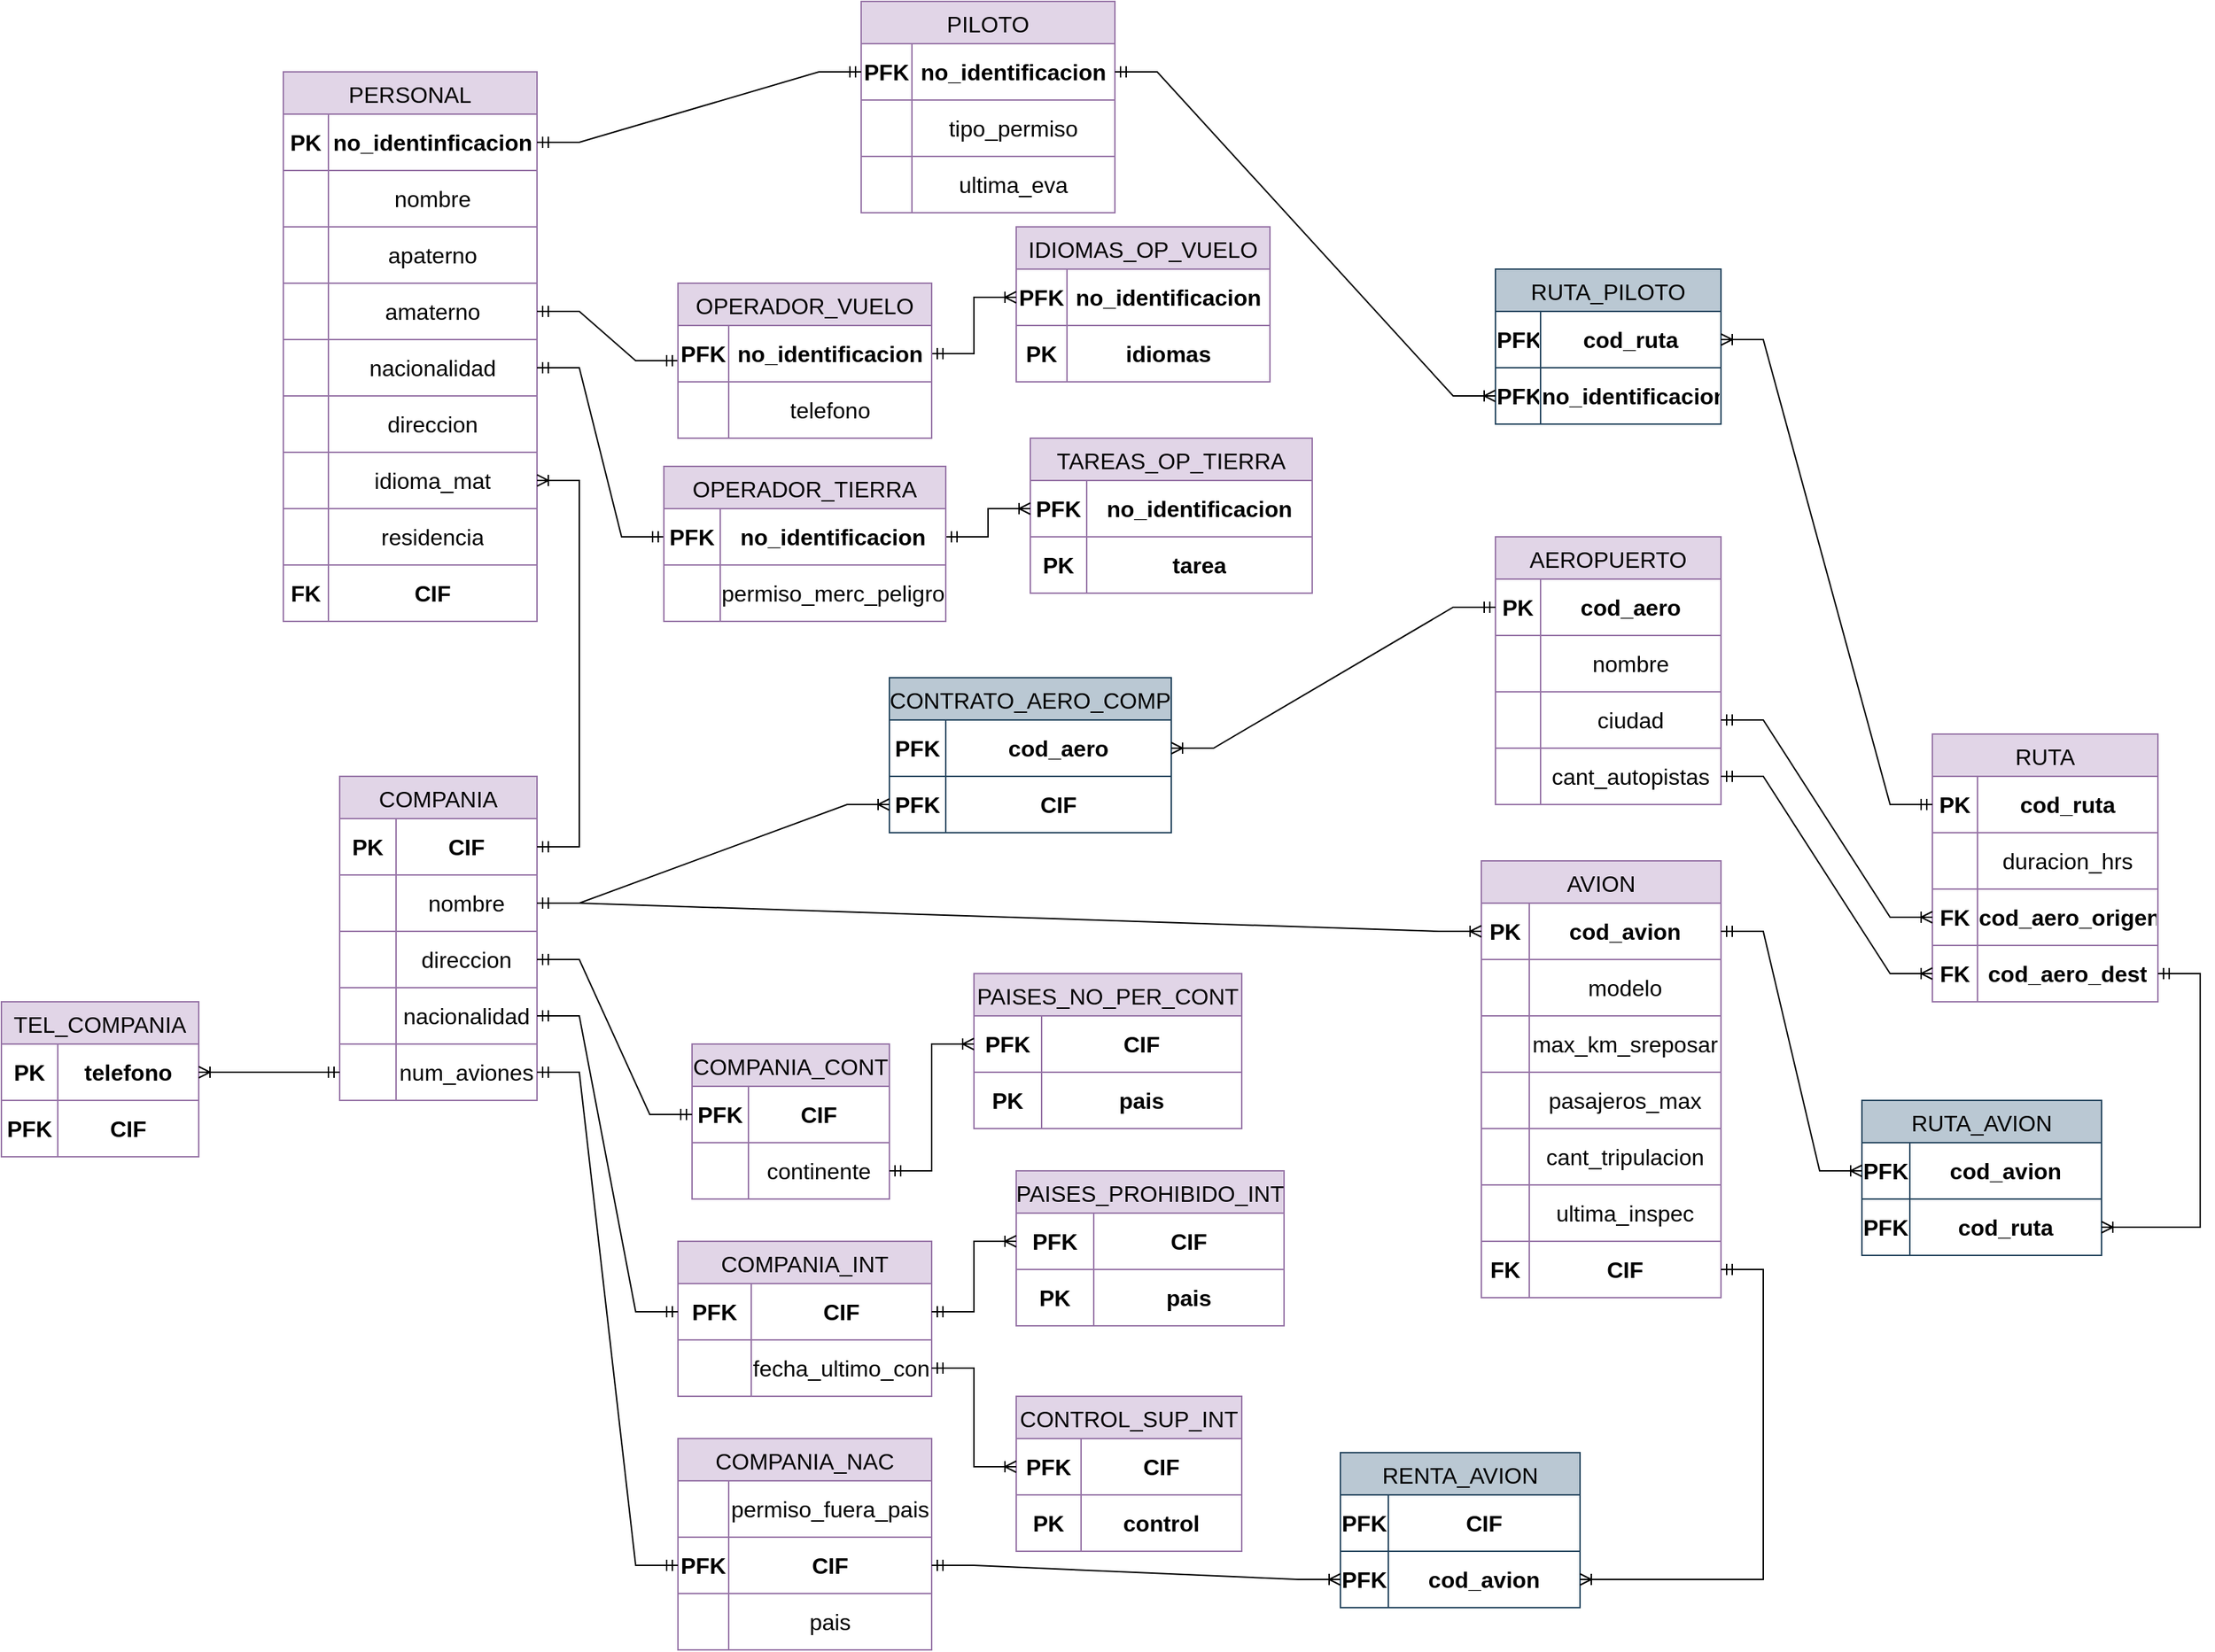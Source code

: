 <mxfile version="21.7.2" type="github">
  <diagram name="Página-1" id="a6ZiV04KGCb7zSJPk-AL">
    <mxGraphModel dx="3988" dy="1080" grid="1" gridSize="10" guides="1" tooltips="1" connect="1" arrows="1" fold="1" page="1" pageScale="1" pageWidth="1920" pageHeight="1200" math="0" shadow="0">
      <root>
        <mxCell id="0" />
        <mxCell id="1" parent="0" />
        <mxCell id="yMkqW9YGtFYtiNFPIrnJ-1" value="COMPANIA" style="shape=table;startSize=30;container=1;collapsible=0;childLayout=tableLayout;strokeColor=#9673a6;fontSize=16;fillColor=#e1d5e7;" vertex="1" parent="1">
          <mxGeometry x="220" y="570" width="140" height="230" as="geometry" />
        </mxCell>
        <mxCell id="yMkqW9YGtFYtiNFPIrnJ-2" value="" style="shape=tableRow;horizontal=0;startSize=0;swimlaneHead=0;swimlaneBody=0;strokeColor=inherit;top=0;left=0;bottom=0;right=0;collapsible=0;dropTarget=0;fillColor=none;points=[[0,0.5],[1,0.5]];portConstraint=eastwest;fontSize=16;" vertex="1" parent="yMkqW9YGtFYtiNFPIrnJ-1">
          <mxGeometry y="30" width="140" height="40" as="geometry" />
        </mxCell>
        <mxCell id="yMkqW9YGtFYtiNFPIrnJ-4" value="PK" style="shape=partialRectangle;html=1;whiteSpace=wrap;connectable=0;strokeColor=inherit;overflow=hidden;fillColor=none;top=0;left=0;bottom=0;right=0;pointerEvents=1;fontSize=16;fontStyle=1" vertex="1" parent="yMkqW9YGtFYtiNFPIrnJ-2">
          <mxGeometry width="40" height="40" as="geometry">
            <mxRectangle width="40" height="40" as="alternateBounds" />
          </mxGeometry>
        </mxCell>
        <mxCell id="yMkqW9YGtFYtiNFPIrnJ-5" value="CIF" style="shape=partialRectangle;html=1;whiteSpace=wrap;connectable=0;strokeColor=inherit;overflow=hidden;fillColor=none;top=0;left=0;bottom=0;right=0;pointerEvents=1;fontSize=16;fontStyle=1" vertex="1" parent="yMkqW9YGtFYtiNFPIrnJ-2">
          <mxGeometry x="40" width="100" height="40" as="geometry">
            <mxRectangle width="100" height="40" as="alternateBounds" />
          </mxGeometry>
        </mxCell>
        <mxCell id="yMkqW9YGtFYtiNFPIrnJ-6" value="" style="shape=tableRow;horizontal=0;startSize=0;swimlaneHead=0;swimlaneBody=0;strokeColor=inherit;top=0;left=0;bottom=0;right=0;collapsible=0;dropTarget=0;fillColor=none;points=[[0,0.5],[1,0.5]];portConstraint=eastwest;fontSize=16;" vertex="1" parent="yMkqW9YGtFYtiNFPIrnJ-1">
          <mxGeometry y="70" width="140" height="40" as="geometry" />
        </mxCell>
        <mxCell id="yMkqW9YGtFYtiNFPIrnJ-8" value="" style="shape=partialRectangle;html=1;whiteSpace=wrap;connectable=0;strokeColor=inherit;overflow=hidden;fillColor=none;top=0;left=0;bottom=0;right=0;pointerEvents=1;fontSize=16;" vertex="1" parent="yMkqW9YGtFYtiNFPIrnJ-6">
          <mxGeometry width="40" height="40" as="geometry">
            <mxRectangle width="40" height="40" as="alternateBounds" />
          </mxGeometry>
        </mxCell>
        <mxCell id="yMkqW9YGtFYtiNFPIrnJ-9" value="nombre" style="shape=partialRectangle;html=1;whiteSpace=wrap;connectable=0;strokeColor=inherit;overflow=hidden;fillColor=none;top=0;left=0;bottom=0;right=0;pointerEvents=1;fontSize=16;" vertex="1" parent="yMkqW9YGtFYtiNFPIrnJ-6">
          <mxGeometry x="40" width="100" height="40" as="geometry">
            <mxRectangle width="100" height="40" as="alternateBounds" />
          </mxGeometry>
        </mxCell>
        <mxCell id="yMkqW9YGtFYtiNFPIrnJ-10" value="" style="shape=tableRow;horizontal=0;startSize=0;swimlaneHead=0;swimlaneBody=0;strokeColor=inherit;top=0;left=0;bottom=0;right=0;collapsible=0;dropTarget=0;fillColor=none;points=[[0,0.5],[1,0.5]];portConstraint=eastwest;fontSize=16;" vertex="1" parent="yMkqW9YGtFYtiNFPIrnJ-1">
          <mxGeometry y="110" width="140" height="40" as="geometry" />
        </mxCell>
        <mxCell id="yMkqW9YGtFYtiNFPIrnJ-12" value="" style="shape=partialRectangle;html=1;whiteSpace=wrap;connectable=0;strokeColor=inherit;overflow=hidden;fillColor=none;top=0;left=0;bottom=0;right=0;pointerEvents=1;fontSize=16;" vertex="1" parent="yMkqW9YGtFYtiNFPIrnJ-10">
          <mxGeometry width="40" height="40" as="geometry">
            <mxRectangle width="40" height="40" as="alternateBounds" />
          </mxGeometry>
        </mxCell>
        <mxCell id="yMkqW9YGtFYtiNFPIrnJ-13" value="direccion" style="shape=partialRectangle;html=1;whiteSpace=wrap;connectable=0;strokeColor=inherit;overflow=hidden;fillColor=none;top=0;left=0;bottom=0;right=0;pointerEvents=1;fontSize=16;" vertex="1" parent="yMkqW9YGtFYtiNFPIrnJ-10">
          <mxGeometry x="40" width="100" height="40" as="geometry">
            <mxRectangle width="100" height="40" as="alternateBounds" />
          </mxGeometry>
        </mxCell>
        <mxCell id="yMkqW9YGtFYtiNFPIrnJ-14" style="shape=tableRow;horizontal=0;startSize=0;swimlaneHead=0;swimlaneBody=0;strokeColor=inherit;top=0;left=0;bottom=0;right=0;collapsible=0;dropTarget=0;fillColor=none;points=[[0,0.5],[1,0.5]];portConstraint=eastwest;fontSize=16;" vertex="1" parent="yMkqW9YGtFYtiNFPIrnJ-1">
          <mxGeometry y="150" width="140" height="40" as="geometry" />
        </mxCell>
        <mxCell id="yMkqW9YGtFYtiNFPIrnJ-15" style="shape=partialRectangle;html=1;whiteSpace=wrap;connectable=0;strokeColor=inherit;overflow=hidden;fillColor=none;top=0;left=0;bottom=0;right=0;pointerEvents=1;fontSize=16;" vertex="1" parent="yMkqW9YGtFYtiNFPIrnJ-14">
          <mxGeometry width="40" height="40" as="geometry">
            <mxRectangle width="40" height="40" as="alternateBounds" />
          </mxGeometry>
        </mxCell>
        <mxCell id="yMkqW9YGtFYtiNFPIrnJ-16" value="nacionalidad" style="shape=partialRectangle;html=1;whiteSpace=wrap;connectable=0;strokeColor=inherit;overflow=hidden;fillColor=none;top=0;left=0;bottom=0;right=0;pointerEvents=1;fontSize=16;" vertex="1" parent="yMkqW9YGtFYtiNFPIrnJ-14">
          <mxGeometry x="40" width="100" height="40" as="geometry">
            <mxRectangle width="100" height="40" as="alternateBounds" />
          </mxGeometry>
        </mxCell>
        <mxCell id="yMkqW9YGtFYtiNFPIrnJ-17" style="shape=tableRow;horizontal=0;startSize=0;swimlaneHead=0;swimlaneBody=0;strokeColor=inherit;top=0;left=0;bottom=0;right=0;collapsible=0;dropTarget=0;fillColor=none;points=[[0,0.5],[1,0.5]];portConstraint=eastwest;fontSize=16;" vertex="1" parent="yMkqW9YGtFYtiNFPIrnJ-1">
          <mxGeometry y="190" width="140" height="40" as="geometry" />
        </mxCell>
        <mxCell id="yMkqW9YGtFYtiNFPIrnJ-18" style="shape=partialRectangle;html=1;whiteSpace=wrap;connectable=0;strokeColor=inherit;overflow=hidden;fillColor=none;top=0;left=0;bottom=0;right=0;pointerEvents=1;fontSize=16;" vertex="1" parent="yMkqW9YGtFYtiNFPIrnJ-17">
          <mxGeometry width="40" height="40" as="geometry">
            <mxRectangle width="40" height="40" as="alternateBounds" />
          </mxGeometry>
        </mxCell>
        <mxCell id="yMkqW9YGtFYtiNFPIrnJ-19" value="num_aviones" style="shape=partialRectangle;html=1;whiteSpace=wrap;connectable=0;strokeColor=inherit;overflow=hidden;fillColor=none;top=0;left=0;bottom=0;right=0;pointerEvents=1;fontSize=16;" vertex="1" parent="yMkqW9YGtFYtiNFPIrnJ-17">
          <mxGeometry x="40" width="100" height="40" as="geometry">
            <mxRectangle width="100" height="40" as="alternateBounds" />
          </mxGeometry>
        </mxCell>
        <mxCell id="yMkqW9YGtFYtiNFPIrnJ-23" value="TEL_COMPANIA" style="shape=table;startSize=30;container=1;collapsible=0;childLayout=tableLayout;strokeColor=#9673a6;fontSize=16;fillColor=#e1d5e7;" vertex="1" parent="1">
          <mxGeometry x="-20" y="730" width="140" height="110" as="geometry" />
        </mxCell>
        <mxCell id="yMkqW9YGtFYtiNFPIrnJ-24" value="" style="shape=tableRow;horizontal=0;startSize=0;swimlaneHead=0;swimlaneBody=0;strokeColor=inherit;top=0;left=0;bottom=0;right=0;collapsible=0;dropTarget=0;fillColor=none;points=[[0,0.5],[1,0.5]];portConstraint=eastwest;fontSize=16;" vertex="1" parent="yMkqW9YGtFYtiNFPIrnJ-23">
          <mxGeometry y="30" width="140" height="40" as="geometry" />
        </mxCell>
        <mxCell id="yMkqW9YGtFYtiNFPIrnJ-25" value="PK" style="shape=partialRectangle;html=1;whiteSpace=wrap;connectable=0;strokeColor=inherit;overflow=hidden;fillColor=none;top=0;left=0;bottom=0;right=0;pointerEvents=1;fontSize=16;fontStyle=1" vertex="1" parent="yMkqW9YGtFYtiNFPIrnJ-24">
          <mxGeometry width="40" height="40" as="geometry">
            <mxRectangle width="40" height="40" as="alternateBounds" />
          </mxGeometry>
        </mxCell>
        <mxCell id="yMkqW9YGtFYtiNFPIrnJ-26" value="telefono" style="shape=partialRectangle;html=1;whiteSpace=wrap;connectable=0;strokeColor=inherit;overflow=hidden;fillColor=none;top=0;left=0;bottom=0;right=0;pointerEvents=1;fontSize=16;fontStyle=1" vertex="1" parent="yMkqW9YGtFYtiNFPIrnJ-24">
          <mxGeometry x="40" width="100" height="40" as="geometry">
            <mxRectangle width="100" height="40" as="alternateBounds" />
          </mxGeometry>
        </mxCell>
        <mxCell id="yMkqW9YGtFYtiNFPIrnJ-27" value="" style="shape=tableRow;horizontal=0;startSize=0;swimlaneHead=0;swimlaneBody=0;strokeColor=inherit;top=0;left=0;bottom=0;right=0;collapsible=0;dropTarget=0;fillColor=none;points=[[0,0.5],[1,0.5]];portConstraint=eastwest;fontSize=16;" vertex="1" parent="yMkqW9YGtFYtiNFPIrnJ-23">
          <mxGeometry y="70" width="140" height="40" as="geometry" />
        </mxCell>
        <mxCell id="yMkqW9YGtFYtiNFPIrnJ-28" value="PFK" style="shape=partialRectangle;html=1;whiteSpace=wrap;connectable=0;strokeColor=inherit;overflow=hidden;fillColor=none;top=0;left=0;bottom=0;right=0;pointerEvents=1;fontSize=16;fontStyle=1" vertex="1" parent="yMkqW9YGtFYtiNFPIrnJ-27">
          <mxGeometry width="40" height="40" as="geometry">
            <mxRectangle width="40" height="40" as="alternateBounds" />
          </mxGeometry>
        </mxCell>
        <mxCell id="yMkqW9YGtFYtiNFPIrnJ-29" value="CIF" style="shape=partialRectangle;html=1;whiteSpace=wrap;connectable=0;strokeColor=inherit;overflow=hidden;fillColor=none;top=0;left=0;bottom=0;right=0;pointerEvents=1;fontSize=16;fontStyle=1" vertex="1" parent="yMkqW9YGtFYtiNFPIrnJ-27">
          <mxGeometry x="40" width="100" height="40" as="geometry">
            <mxRectangle width="100" height="40" as="alternateBounds" />
          </mxGeometry>
        </mxCell>
        <mxCell id="yMkqW9YGtFYtiNFPIrnJ-39" value="COMPANIA_CONT" style="shape=table;startSize=30;container=1;collapsible=0;childLayout=tableLayout;strokeColor=#9673a6;fontSize=16;fillColor=#e1d5e7;" vertex="1" parent="1">
          <mxGeometry x="470" y="760" width="140" height="110" as="geometry" />
        </mxCell>
        <mxCell id="yMkqW9YGtFYtiNFPIrnJ-40" value="" style="shape=tableRow;horizontal=0;startSize=0;swimlaneHead=0;swimlaneBody=0;strokeColor=inherit;top=0;left=0;bottom=0;right=0;collapsible=0;dropTarget=0;fillColor=none;points=[[0,0.5],[1,0.5]];portConstraint=eastwest;fontSize=16;" vertex="1" parent="yMkqW9YGtFYtiNFPIrnJ-39">
          <mxGeometry y="30" width="140" height="40" as="geometry" />
        </mxCell>
        <mxCell id="yMkqW9YGtFYtiNFPIrnJ-41" value="PFK" style="shape=partialRectangle;html=1;whiteSpace=wrap;connectable=0;strokeColor=inherit;overflow=hidden;fillColor=none;top=0;left=0;bottom=0;right=0;pointerEvents=1;fontSize=16;fontStyle=1" vertex="1" parent="yMkqW9YGtFYtiNFPIrnJ-40">
          <mxGeometry width="40" height="40" as="geometry">
            <mxRectangle width="40" height="40" as="alternateBounds" />
          </mxGeometry>
        </mxCell>
        <mxCell id="yMkqW9YGtFYtiNFPIrnJ-42" value="CIF" style="shape=partialRectangle;html=1;whiteSpace=wrap;connectable=0;strokeColor=inherit;overflow=hidden;fillColor=none;top=0;left=0;bottom=0;right=0;pointerEvents=1;fontSize=16;fontStyle=1" vertex="1" parent="yMkqW9YGtFYtiNFPIrnJ-40">
          <mxGeometry x="40" width="100" height="40" as="geometry">
            <mxRectangle width="100" height="40" as="alternateBounds" />
          </mxGeometry>
        </mxCell>
        <mxCell id="yMkqW9YGtFYtiNFPIrnJ-43" value="" style="shape=tableRow;horizontal=0;startSize=0;swimlaneHead=0;swimlaneBody=0;strokeColor=inherit;top=0;left=0;bottom=0;right=0;collapsible=0;dropTarget=0;fillColor=none;points=[[0,0.5],[1,0.5]];portConstraint=eastwest;fontSize=16;" vertex="1" parent="yMkqW9YGtFYtiNFPIrnJ-39">
          <mxGeometry y="70" width="140" height="40" as="geometry" />
        </mxCell>
        <mxCell id="yMkqW9YGtFYtiNFPIrnJ-44" value="" style="shape=partialRectangle;html=1;whiteSpace=wrap;connectable=0;strokeColor=inherit;overflow=hidden;fillColor=none;top=0;left=0;bottom=0;right=0;pointerEvents=1;fontSize=16;" vertex="1" parent="yMkqW9YGtFYtiNFPIrnJ-43">
          <mxGeometry width="40" height="40" as="geometry">
            <mxRectangle width="40" height="40" as="alternateBounds" />
          </mxGeometry>
        </mxCell>
        <mxCell id="yMkqW9YGtFYtiNFPIrnJ-45" value="continente" style="shape=partialRectangle;html=1;whiteSpace=wrap;connectable=0;strokeColor=inherit;overflow=hidden;fillColor=none;top=0;left=0;bottom=0;right=0;pointerEvents=1;fontSize=16;" vertex="1" parent="yMkqW9YGtFYtiNFPIrnJ-43">
          <mxGeometry x="40" width="100" height="40" as="geometry">
            <mxRectangle width="100" height="40" as="alternateBounds" />
          </mxGeometry>
        </mxCell>
        <mxCell id="yMkqW9YGtFYtiNFPIrnJ-46" value="PAISES_NO_PER_CONT" style="shape=table;startSize=30;container=1;collapsible=0;childLayout=tableLayout;strokeColor=#9673a6;fontSize=16;fillColor=#e1d5e7;" vertex="1" parent="1">
          <mxGeometry x="670" y="710" width="190" height="110" as="geometry" />
        </mxCell>
        <mxCell id="yMkqW9YGtFYtiNFPIrnJ-47" value="" style="shape=tableRow;horizontal=0;startSize=0;swimlaneHead=0;swimlaneBody=0;strokeColor=inherit;top=0;left=0;bottom=0;right=0;collapsible=0;dropTarget=0;fillColor=none;points=[[0,0.5],[1,0.5]];portConstraint=eastwest;fontSize=16;" vertex="1" parent="yMkqW9YGtFYtiNFPIrnJ-46">
          <mxGeometry y="30" width="190" height="40" as="geometry" />
        </mxCell>
        <mxCell id="yMkqW9YGtFYtiNFPIrnJ-48" value="PFK" style="shape=partialRectangle;html=1;whiteSpace=wrap;connectable=0;strokeColor=inherit;overflow=hidden;fillColor=none;top=0;left=0;bottom=0;right=0;pointerEvents=1;fontSize=16;fontStyle=1" vertex="1" parent="yMkqW9YGtFYtiNFPIrnJ-47">
          <mxGeometry width="48" height="40" as="geometry">
            <mxRectangle width="48" height="40" as="alternateBounds" />
          </mxGeometry>
        </mxCell>
        <mxCell id="yMkqW9YGtFYtiNFPIrnJ-49" value="CIF" style="shape=partialRectangle;html=1;whiteSpace=wrap;connectable=0;strokeColor=inherit;overflow=hidden;fillColor=none;top=0;left=0;bottom=0;right=0;pointerEvents=1;fontSize=16;fontStyle=1" vertex="1" parent="yMkqW9YGtFYtiNFPIrnJ-47">
          <mxGeometry x="48" width="142" height="40" as="geometry">
            <mxRectangle width="142" height="40" as="alternateBounds" />
          </mxGeometry>
        </mxCell>
        <mxCell id="yMkqW9YGtFYtiNFPIrnJ-50" value="" style="shape=tableRow;horizontal=0;startSize=0;swimlaneHead=0;swimlaneBody=0;strokeColor=inherit;top=0;left=0;bottom=0;right=0;collapsible=0;dropTarget=0;fillColor=none;points=[[0,0.5],[1,0.5]];portConstraint=eastwest;fontSize=16;" vertex="1" parent="yMkqW9YGtFYtiNFPIrnJ-46">
          <mxGeometry y="70" width="190" height="40" as="geometry" />
        </mxCell>
        <mxCell id="yMkqW9YGtFYtiNFPIrnJ-51" value="PK" style="shape=partialRectangle;html=1;whiteSpace=wrap;connectable=0;strokeColor=inherit;overflow=hidden;fillColor=none;top=0;left=0;bottom=0;right=0;pointerEvents=1;fontSize=16;fontStyle=1" vertex="1" parent="yMkqW9YGtFYtiNFPIrnJ-50">
          <mxGeometry width="48" height="40" as="geometry">
            <mxRectangle width="48" height="40" as="alternateBounds" />
          </mxGeometry>
        </mxCell>
        <mxCell id="yMkqW9YGtFYtiNFPIrnJ-52" value="pais" style="shape=partialRectangle;html=1;whiteSpace=wrap;connectable=0;strokeColor=inherit;overflow=hidden;fillColor=none;top=0;left=0;bottom=0;right=0;pointerEvents=1;fontSize=16;fontStyle=1" vertex="1" parent="yMkqW9YGtFYtiNFPIrnJ-50">
          <mxGeometry x="48" width="142" height="40" as="geometry">
            <mxRectangle width="142" height="40" as="alternateBounds" />
          </mxGeometry>
        </mxCell>
        <mxCell id="yMkqW9YGtFYtiNFPIrnJ-53" value="COMPANIA_INT" style="shape=table;startSize=30;container=1;collapsible=0;childLayout=tableLayout;strokeColor=#9673a6;fontSize=16;fillColor=#e1d5e7;" vertex="1" parent="1">
          <mxGeometry x="460" y="900" width="180" height="110" as="geometry" />
        </mxCell>
        <mxCell id="yMkqW9YGtFYtiNFPIrnJ-54" value="" style="shape=tableRow;horizontal=0;startSize=0;swimlaneHead=0;swimlaneBody=0;strokeColor=inherit;top=0;left=0;bottom=0;right=0;collapsible=0;dropTarget=0;fillColor=none;points=[[0,0.5],[1,0.5]];portConstraint=eastwest;fontSize=16;" vertex="1" parent="yMkqW9YGtFYtiNFPIrnJ-53">
          <mxGeometry y="30" width="180" height="40" as="geometry" />
        </mxCell>
        <mxCell id="yMkqW9YGtFYtiNFPIrnJ-55" value="PFK" style="shape=partialRectangle;html=1;whiteSpace=wrap;connectable=0;strokeColor=inherit;overflow=hidden;fillColor=none;top=0;left=0;bottom=0;right=0;pointerEvents=1;fontSize=16;fontStyle=1" vertex="1" parent="yMkqW9YGtFYtiNFPIrnJ-54">
          <mxGeometry width="52" height="40" as="geometry">
            <mxRectangle width="52" height="40" as="alternateBounds" />
          </mxGeometry>
        </mxCell>
        <mxCell id="yMkqW9YGtFYtiNFPIrnJ-56" value="CIF" style="shape=partialRectangle;html=1;whiteSpace=wrap;connectable=0;strokeColor=inherit;overflow=hidden;fillColor=none;top=0;left=0;bottom=0;right=0;pointerEvents=1;fontSize=16;fontStyle=1" vertex="1" parent="yMkqW9YGtFYtiNFPIrnJ-54">
          <mxGeometry x="52" width="128" height="40" as="geometry">
            <mxRectangle width="128" height="40" as="alternateBounds" />
          </mxGeometry>
        </mxCell>
        <mxCell id="yMkqW9YGtFYtiNFPIrnJ-57" value="" style="shape=tableRow;horizontal=0;startSize=0;swimlaneHead=0;swimlaneBody=0;strokeColor=inherit;top=0;left=0;bottom=0;right=0;collapsible=0;dropTarget=0;fillColor=none;points=[[0,0.5],[1,0.5]];portConstraint=eastwest;fontSize=16;" vertex="1" parent="yMkqW9YGtFYtiNFPIrnJ-53">
          <mxGeometry y="70" width="180" height="40" as="geometry" />
        </mxCell>
        <mxCell id="yMkqW9YGtFYtiNFPIrnJ-58" value="" style="shape=partialRectangle;html=1;whiteSpace=wrap;connectable=0;strokeColor=inherit;overflow=hidden;fillColor=none;top=0;left=0;bottom=0;right=0;pointerEvents=1;fontSize=16;" vertex="1" parent="yMkqW9YGtFYtiNFPIrnJ-57">
          <mxGeometry width="52" height="40" as="geometry">
            <mxRectangle width="52" height="40" as="alternateBounds" />
          </mxGeometry>
        </mxCell>
        <mxCell id="yMkqW9YGtFYtiNFPIrnJ-59" value="fecha_ultimo_con" style="shape=partialRectangle;html=1;whiteSpace=wrap;connectable=0;strokeColor=inherit;overflow=hidden;fillColor=none;top=0;left=0;bottom=0;right=0;pointerEvents=1;fontSize=16;" vertex="1" parent="yMkqW9YGtFYtiNFPIrnJ-57">
          <mxGeometry x="52" width="128" height="40" as="geometry">
            <mxRectangle width="128" height="40" as="alternateBounds" />
          </mxGeometry>
        </mxCell>
        <mxCell id="yMkqW9YGtFYtiNFPIrnJ-60" value="PAISES_PROHIBIDO_INT" style="shape=table;startSize=30;container=1;collapsible=0;childLayout=tableLayout;strokeColor=#9673a6;fontSize=16;fillColor=#e1d5e7;" vertex="1" parent="1">
          <mxGeometry x="700" y="850" width="190" height="110" as="geometry" />
        </mxCell>
        <mxCell id="yMkqW9YGtFYtiNFPIrnJ-61" value="" style="shape=tableRow;horizontal=0;startSize=0;swimlaneHead=0;swimlaneBody=0;strokeColor=inherit;top=0;left=0;bottom=0;right=0;collapsible=0;dropTarget=0;fillColor=none;points=[[0,0.5],[1,0.5]];portConstraint=eastwest;fontSize=16;" vertex="1" parent="yMkqW9YGtFYtiNFPIrnJ-60">
          <mxGeometry y="30" width="190" height="40" as="geometry" />
        </mxCell>
        <mxCell id="yMkqW9YGtFYtiNFPIrnJ-62" value="PFK" style="shape=partialRectangle;html=1;whiteSpace=wrap;connectable=0;strokeColor=inherit;overflow=hidden;fillColor=none;top=0;left=0;bottom=0;right=0;pointerEvents=1;fontSize=16;fontStyle=1" vertex="1" parent="yMkqW9YGtFYtiNFPIrnJ-61">
          <mxGeometry width="55" height="40" as="geometry">
            <mxRectangle width="55" height="40" as="alternateBounds" />
          </mxGeometry>
        </mxCell>
        <mxCell id="yMkqW9YGtFYtiNFPIrnJ-63" value="CIF" style="shape=partialRectangle;html=1;whiteSpace=wrap;connectable=0;strokeColor=inherit;overflow=hidden;fillColor=none;top=0;left=0;bottom=0;right=0;pointerEvents=1;fontSize=16;fontStyle=1" vertex="1" parent="yMkqW9YGtFYtiNFPIrnJ-61">
          <mxGeometry x="55" width="135" height="40" as="geometry">
            <mxRectangle width="135" height="40" as="alternateBounds" />
          </mxGeometry>
        </mxCell>
        <mxCell id="yMkqW9YGtFYtiNFPIrnJ-64" value="" style="shape=tableRow;horizontal=0;startSize=0;swimlaneHead=0;swimlaneBody=0;strokeColor=inherit;top=0;left=0;bottom=0;right=0;collapsible=0;dropTarget=0;fillColor=none;points=[[0,0.5],[1,0.5]];portConstraint=eastwest;fontSize=16;" vertex="1" parent="yMkqW9YGtFYtiNFPIrnJ-60">
          <mxGeometry y="70" width="190" height="40" as="geometry" />
        </mxCell>
        <mxCell id="yMkqW9YGtFYtiNFPIrnJ-65" value="PK" style="shape=partialRectangle;html=1;whiteSpace=wrap;connectable=0;strokeColor=inherit;overflow=hidden;fillColor=none;top=0;left=0;bottom=0;right=0;pointerEvents=1;fontSize=16;fontStyle=1" vertex="1" parent="yMkqW9YGtFYtiNFPIrnJ-64">
          <mxGeometry width="55" height="40" as="geometry">
            <mxRectangle width="55" height="40" as="alternateBounds" />
          </mxGeometry>
        </mxCell>
        <mxCell id="yMkqW9YGtFYtiNFPIrnJ-66" value="pais" style="shape=partialRectangle;html=1;whiteSpace=wrap;connectable=0;strokeColor=inherit;overflow=hidden;fillColor=none;top=0;left=0;bottom=0;right=0;pointerEvents=1;fontSize=16;fontStyle=1" vertex="1" parent="yMkqW9YGtFYtiNFPIrnJ-64">
          <mxGeometry x="55" width="135" height="40" as="geometry">
            <mxRectangle width="135" height="40" as="alternateBounds" />
          </mxGeometry>
        </mxCell>
        <mxCell id="yMkqW9YGtFYtiNFPIrnJ-67" value="CONTROL_SUP_INT" style="shape=table;startSize=30;container=1;collapsible=0;childLayout=tableLayout;strokeColor=#9673a6;fontSize=16;fillColor=#e1d5e7;" vertex="1" parent="1">
          <mxGeometry x="700" y="1010" width="160" height="110" as="geometry" />
        </mxCell>
        <mxCell id="yMkqW9YGtFYtiNFPIrnJ-68" value="" style="shape=tableRow;horizontal=0;startSize=0;swimlaneHead=0;swimlaneBody=0;strokeColor=inherit;top=0;left=0;bottom=0;right=0;collapsible=0;dropTarget=0;fillColor=none;points=[[0,0.5],[1,0.5]];portConstraint=eastwest;fontSize=16;" vertex="1" parent="yMkqW9YGtFYtiNFPIrnJ-67">
          <mxGeometry y="30" width="160" height="40" as="geometry" />
        </mxCell>
        <mxCell id="yMkqW9YGtFYtiNFPIrnJ-69" value="PFK" style="shape=partialRectangle;html=1;whiteSpace=wrap;connectable=0;strokeColor=inherit;overflow=hidden;fillColor=none;top=0;left=0;bottom=0;right=0;pointerEvents=1;fontSize=16;fontStyle=1" vertex="1" parent="yMkqW9YGtFYtiNFPIrnJ-68">
          <mxGeometry width="46" height="40" as="geometry">
            <mxRectangle width="46" height="40" as="alternateBounds" />
          </mxGeometry>
        </mxCell>
        <mxCell id="yMkqW9YGtFYtiNFPIrnJ-70" value="CIF" style="shape=partialRectangle;html=1;whiteSpace=wrap;connectable=0;strokeColor=inherit;overflow=hidden;fillColor=none;top=0;left=0;bottom=0;right=0;pointerEvents=1;fontSize=16;fontStyle=1" vertex="1" parent="yMkqW9YGtFYtiNFPIrnJ-68">
          <mxGeometry x="46" width="114" height="40" as="geometry">
            <mxRectangle width="114" height="40" as="alternateBounds" />
          </mxGeometry>
        </mxCell>
        <mxCell id="yMkqW9YGtFYtiNFPIrnJ-71" value="" style="shape=tableRow;horizontal=0;startSize=0;swimlaneHead=0;swimlaneBody=0;strokeColor=inherit;top=0;left=0;bottom=0;right=0;collapsible=0;dropTarget=0;fillColor=none;points=[[0,0.5],[1,0.5]];portConstraint=eastwest;fontSize=16;" vertex="1" parent="yMkqW9YGtFYtiNFPIrnJ-67">
          <mxGeometry y="70" width="160" height="40" as="geometry" />
        </mxCell>
        <mxCell id="yMkqW9YGtFYtiNFPIrnJ-72" value="PK" style="shape=partialRectangle;html=1;whiteSpace=wrap;connectable=0;strokeColor=inherit;overflow=hidden;fillColor=none;top=0;left=0;bottom=0;right=0;pointerEvents=1;fontSize=16;fontStyle=1" vertex="1" parent="yMkqW9YGtFYtiNFPIrnJ-71">
          <mxGeometry width="46" height="40" as="geometry">
            <mxRectangle width="46" height="40" as="alternateBounds" />
          </mxGeometry>
        </mxCell>
        <mxCell id="yMkqW9YGtFYtiNFPIrnJ-73" value="control" style="shape=partialRectangle;html=1;whiteSpace=wrap;connectable=0;strokeColor=inherit;overflow=hidden;fillColor=none;top=0;left=0;bottom=0;right=0;pointerEvents=1;fontSize=16;fontStyle=1" vertex="1" parent="yMkqW9YGtFYtiNFPIrnJ-71">
          <mxGeometry x="46" width="114" height="40" as="geometry">
            <mxRectangle width="114" height="40" as="alternateBounds" />
          </mxGeometry>
        </mxCell>
        <mxCell id="yMkqW9YGtFYtiNFPIrnJ-74" value="COMPANIA_NAC" style="shape=table;startSize=30;container=1;collapsible=0;childLayout=tableLayout;strokeColor=#9673a6;fontSize=16;fillColor=#e1d5e7;" vertex="1" parent="1">
          <mxGeometry x="460" y="1040" width="180" height="150" as="geometry" />
        </mxCell>
        <mxCell id="yMkqW9YGtFYtiNFPIrnJ-81" style="shape=tableRow;horizontal=0;startSize=0;swimlaneHead=0;swimlaneBody=0;strokeColor=inherit;top=0;left=0;bottom=0;right=0;collapsible=0;dropTarget=0;fillColor=none;points=[[0,0.5],[1,0.5]];portConstraint=eastwest;fontSize=16;" vertex="1" parent="yMkqW9YGtFYtiNFPIrnJ-74">
          <mxGeometry y="30" width="180" height="40" as="geometry" />
        </mxCell>
        <mxCell id="yMkqW9YGtFYtiNFPIrnJ-82" style="shape=partialRectangle;html=1;whiteSpace=wrap;connectable=0;strokeColor=inherit;overflow=hidden;fillColor=none;top=0;left=0;bottom=0;right=0;pointerEvents=1;fontSize=16;" vertex="1" parent="yMkqW9YGtFYtiNFPIrnJ-81">
          <mxGeometry width="36" height="40" as="geometry">
            <mxRectangle width="36" height="40" as="alternateBounds" />
          </mxGeometry>
        </mxCell>
        <mxCell id="yMkqW9YGtFYtiNFPIrnJ-83" value="permiso_fuera_pais" style="shape=partialRectangle;html=1;whiteSpace=wrap;connectable=0;strokeColor=inherit;overflow=hidden;fillColor=none;top=0;left=0;bottom=0;right=0;pointerEvents=1;fontSize=16;" vertex="1" parent="yMkqW9YGtFYtiNFPIrnJ-81">
          <mxGeometry x="36" width="144" height="40" as="geometry">
            <mxRectangle width="144" height="40" as="alternateBounds" />
          </mxGeometry>
        </mxCell>
        <mxCell id="yMkqW9YGtFYtiNFPIrnJ-75" value="" style="shape=tableRow;horizontal=0;startSize=0;swimlaneHead=0;swimlaneBody=0;strokeColor=inherit;top=0;left=0;bottom=0;right=0;collapsible=0;dropTarget=0;fillColor=none;points=[[0,0.5],[1,0.5]];portConstraint=eastwest;fontSize=16;" vertex="1" parent="yMkqW9YGtFYtiNFPIrnJ-74">
          <mxGeometry y="70" width="180" height="40" as="geometry" />
        </mxCell>
        <mxCell id="yMkqW9YGtFYtiNFPIrnJ-76" value="PFK" style="shape=partialRectangle;html=1;whiteSpace=wrap;connectable=0;strokeColor=inherit;overflow=hidden;fillColor=none;top=0;left=0;bottom=0;right=0;pointerEvents=1;fontSize=16;fontStyle=1" vertex="1" parent="yMkqW9YGtFYtiNFPIrnJ-75">
          <mxGeometry width="36" height="40" as="geometry">
            <mxRectangle width="36" height="40" as="alternateBounds" />
          </mxGeometry>
        </mxCell>
        <mxCell id="yMkqW9YGtFYtiNFPIrnJ-77" value="CIF" style="shape=partialRectangle;html=1;whiteSpace=wrap;connectable=0;strokeColor=inherit;overflow=hidden;fillColor=none;top=0;left=0;bottom=0;right=0;pointerEvents=1;fontSize=16;fontStyle=1" vertex="1" parent="yMkqW9YGtFYtiNFPIrnJ-75">
          <mxGeometry x="36" width="144" height="40" as="geometry">
            <mxRectangle width="144" height="40" as="alternateBounds" />
          </mxGeometry>
        </mxCell>
        <mxCell id="yMkqW9YGtFYtiNFPIrnJ-78" value="" style="shape=tableRow;horizontal=0;startSize=0;swimlaneHead=0;swimlaneBody=0;strokeColor=inherit;top=0;left=0;bottom=0;right=0;collapsible=0;dropTarget=0;fillColor=none;points=[[0,0.5],[1,0.5]];portConstraint=eastwest;fontSize=16;" vertex="1" parent="yMkqW9YGtFYtiNFPIrnJ-74">
          <mxGeometry y="110" width="180" height="40" as="geometry" />
        </mxCell>
        <mxCell id="yMkqW9YGtFYtiNFPIrnJ-79" value="" style="shape=partialRectangle;html=1;whiteSpace=wrap;connectable=0;strokeColor=inherit;overflow=hidden;fillColor=none;top=0;left=0;bottom=0;right=0;pointerEvents=1;fontSize=16;" vertex="1" parent="yMkqW9YGtFYtiNFPIrnJ-78">
          <mxGeometry width="36" height="40" as="geometry">
            <mxRectangle width="36" height="40" as="alternateBounds" />
          </mxGeometry>
        </mxCell>
        <mxCell id="yMkqW9YGtFYtiNFPIrnJ-80" value="pais" style="shape=partialRectangle;html=1;whiteSpace=wrap;connectable=0;strokeColor=inherit;overflow=hidden;fillColor=none;top=0;left=0;bottom=0;right=0;pointerEvents=1;fontSize=16;" vertex="1" parent="yMkqW9YGtFYtiNFPIrnJ-78">
          <mxGeometry x="36" width="144" height="40" as="geometry">
            <mxRectangle width="144" height="40" as="alternateBounds" />
          </mxGeometry>
        </mxCell>
        <mxCell id="yMkqW9YGtFYtiNFPIrnJ-84" value="PERSONAL" style="shape=table;startSize=30;container=1;collapsible=0;childLayout=tableLayout;strokeColor=#9673a6;fontSize=16;fillColor=#e1d5e7;" vertex="1" parent="1">
          <mxGeometry x="180" y="70" width="180" height="390" as="geometry" />
        </mxCell>
        <mxCell id="yMkqW9YGtFYtiNFPIrnJ-85" value="" style="shape=tableRow;horizontal=0;startSize=0;swimlaneHead=0;swimlaneBody=0;strokeColor=inherit;top=0;left=0;bottom=0;right=0;collapsible=0;dropTarget=0;fillColor=none;points=[[0,0.5],[1,0.5]];portConstraint=eastwest;fontSize=16;" vertex="1" parent="yMkqW9YGtFYtiNFPIrnJ-84">
          <mxGeometry y="30" width="180" height="40" as="geometry" />
        </mxCell>
        <mxCell id="yMkqW9YGtFYtiNFPIrnJ-86" value="PK" style="shape=partialRectangle;html=1;whiteSpace=wrap;connectable=0;strokeColor=inherit;overflow=hidden;fillColor=none;top=0;left=0;bottom=0;right=0;pointerEvents=1;fontSize=16;fontStyle=1" vertex="1" parent="yMkqW9YGtFYtiNFPIrnJ-85">
          <mxGeometry width="32" height="40" as="geometry">
            <mxRectangle width="32" height="40" as="alternateBounds" />
          </mxGeometry>
        </mxCell>
        <mxCell id="yMkqW9YGtFYtiNFPIrnJ-87" value="no_identinficacion" style="shape=partialRectangle;html=1;whiteSpace=wrap;connectable=0;strokeColor=inherit;overflow=hidden;fillColor=none;top=0;left=0;bottom=0;right=0;pointerEvents=1;fontSize=16;fontStyle=1" vertex="1" parent="yMkqW9YGtFYtiNFPIrnJ-85">
          <mxGeometry x="32" width="148" height="40" as="geometry">
            <mxRectangle width="148" height="40" as="alternateBounds" />
          </mxGeometry>
        </mxCell>
        <mxCell id="yMkqW9YGtFYtiNFPIrnJ-88" value="" style="shape=tableRow;horizontal=0;startSize=0;swimlaneHead=0;swimlaneBody=0;strokeColor=inherit;top=0;left=0;bottom=0;right=0;collapsible=0;dropTarget=0;fillColor=none;points=[[0,0.5],[1,0.5]];portConstraint=eastwest;fontSize=16;" vertex="1" parent="yMkqW9YGtFYtiNFPIrnJ-84">
          <mxGeometry y="70" width="180" height="40" as="geometry" />
        </mxCell>
        <mxCell id="yMkqW9YGtFYtiNFPIrnJ-89" value="" style="shape=partialRectangle;html=1;whiteSpace=wrap;connectable=0;strokeColor=inherit;overflow=hidden;fillColor=none;top=0;left=0;bottom=0;right=0;pointerEvents=1;fontSize=16;" vertex="1" parent="yMkqW9YGtFYtiNFPIrnJ-88">
          <mxGeometry width="32" height="40" as="geometry">
            <mxRectangle width="32" height="40" as="alternateBounds" />
          </mxGeometry>
        </mxCell>
        <mxCell id="yMkqW9YGtFYtiNFPIrnJ-90" value="nombre" style="shape=partialRectangle;html=1;whiteSpace=wrap;connectable=0;strokeColor=inherit;overflow=hidden;fillColor=none;top=0;left=0;bottom=0;right=0;pointerEvents=1;fontSize=16;" vertex="1" parent="yMkqW9YGtFYtiNFPIrnJ-88">
          <mxGeometry x="32" width="148" height="40" as="geometry">
            <mxRectangle width="148" height="40" as="alternateBounds" />
          </mxGeometry>
        </mxCell>
        <mxCell id="yMkqW9YGtFYtiNFPIrnJ-91" value="" style="shape=tableRow;horizontal=0;startSize=0;swimlaneHead=0;swimlaneBody=0;strokeColor=inherit;top=0;left=0;bottom=0;right=0;collapsible=0;dropTarget=0;fillColor=none;points=[[0,0.5],[1,0.5]];portConstraint=eastwest;fontSize=16;" vertex="1" parent="yMkqW9YGtFYtiNFPIrnJ-84">
          <mxGeometry y="110" width="180" height="40" as="geometry" />
        </mxCell>
        <mxCell id="yMkqW9YGtFYtiNFPIrnJ-92" value="" style="shape=partialRectangle;html=1;whiteSpace=wrap;connectable=0;strokeColor=inherit;overflow=hidden;fillColor=none;top=0;left=0;bottom=0;right=0;pointerEvents=1;fontSize=16;" vertex="1" parent="yMkqW9YGtFYtiNFPIrnJ-91">
          <mxGeometry width="32" height="40" as="geometry">
            <mxRectangle width="32" height="40" as="alternateBounds" />
          </mxGeometry>
        </mxCell>
        <mxCell id="yMkqW9YGtFYtiNFPIrnJ-93" value="apaterno" style="shape=partialRectangle;html=1;whiteSpace=wrap;connectable=0;strokeColor=inherit;overflow=hidden;fillColor=none;top=0;left=0;bottom=0;right=0;pointerEvents=1;fontSize=16;" vertex="1" parent="yMkqW9YGtFYtiNFPIrnJ-91">
          <mxGeometry x="32" width="148" height="40" as="geometry">
            <mxRectangle width="148" height="40" as="alternateBounds" />
          </mxGeometry>
        </mxCell>
        <mxCell id="yMkqW9YGtFYtiNFPIrnJ-94" style="shape=tableRow;horizontal=0;startSize=0;swimlaneHead=0;swimlaneBody=0;strokeColor=inherit;top=0;left=0;bottom=0;right=0;collapsible=0;dropTarget=0;fillColor=none;points=[[0,0.5],[1,0.5]];portConstraint=eastwest;fontSize=16;" vertex="1" parent="yMkqW9YGtFYtiNFPIrnJ-84">
          <mxGeometry y="150" width="180" height="40" as="geometry" />
        </mxCell>
        <mxCell id="yMkqW9YGtFYtiNFPIrnJ-95" style="shape=partialRectangle;html=1;whiteSpace=wrap;connectable=0;strokeColor=inherit;overflow=hidden;fillColor=none;top=0;left=0;bottom=0;right=0;pointerEvents=1;fontSize=16;" vertex="1" parent="yMkqW9YGtFYtiNFPIrnJ-94">
          <mxGeometry width="32" height="40" as="geometry">
            <mxRectangle width="32" height="40" as="alternateBounds" />
          </mxGeometry>
        </mxCell>
        <mxCell id="yMkqW9YGtFYtiNFPIrnJ-96" value="amaterno" style="shape=partialRectangle;html=1;whiteSpace=wrap;connectable=0;strokeColor=inherit;overflow=hidden;fillColor=none;top=0;left=0;bottom=0;right=0;pointerEvents=1;fontSize=16;" vertex="1" parent="yMkqW9YGtFYtiNFPIrnJ-94">
          <mxGeometry x="32" width="148" height="40" as="geometry">
            <mxRectangle width="148" height="40" as="alternateBounds" />
          </mxGeometry>
        </mxCell>
        <mxCell id="yMkqW9YGtFYtiNFPIrnJ-97" style="shape=tableRow;horizontal=0;startSize=0;swimlaneHead=0;swimlaneBody=0;strokeColor=inherit;top=0;left=0;bottom=0;right=0;collapsible=0;dropTarget=0;fillColor=none;points=[[0,0.5],[1,0.5]];portConstraint=eastwest;fontSize=16;" vertex="1" parent="yMkqW9YGtFYtiNFPIrnJ-84">
          <mxGeometry y="190" width="180" height="40" as="geometry" />
        </mxCell>
        <mxCell id="yMkqW9YGtFYtiNFPIrnJ-98" style="shape=partialRectangle;html=1;whiteSpace=wrap;connectable=0;strokeColor=inherit;overflow=hidden;fillColor=none;top=0;left=0;bottom=0;right=0;pointerEvents=1;fontSize=16;" vertex="1" parent="yMkqW9YGtFYtiNFPIrnJ-97">
          <mxGeometry width="32" height="40" as="geometry">
            <mxRectangle width="32" height="40" as="alternateBounds" />
          </mxGeometry>
        </mxCell>
        <mxCell id="yMkqW9YGtFYtiNFPIrnJ-99" value="nacionalidad" style="shape=partialRectangle;html=1;whiteSpace=wrap;connectable=0;strokeColor=inherit;overflow=hidden;fillColor=none;top=0;left=0;bottom=0;right=0;pointerEvents=1;fontSize=16;" vertex="1" parent="yMkqW9YGtFYtiNFPIrnJ-97">
          <mxGeometry x="32" width="148" height="40" as="geometry">
            <mxRectangle width="148" height="40" as="alternateBounds" />
          </mxGeometry>
        </mxCell>
        <mxCell id="yMkqW9YGtFYtiNFPIrnJ-100" style="shape=tableRow;horizontal=0;startSize=0;swimlaneHead=0;swimlaneBody=0;strokeColor=inherit;top=0;left=0;bottom=0;right=0;collapsible=0;dropTarget=0;fillColor=none;points=[[0,0.5],[1,0.5]];portConstraint=eastwest;fontSize=16;" vertex="1" parent="yMkqW9YGtFYtiNFPIrnJ-84">
          <mxGeometry y="230" width="180" height="40" as="geometry" />
        </mxCell>
        <mxCell id="yMkqW9YGtFYtiNFPIrnJ-101" style="shape=partialRectangle;html=1;whiteSpace=wrap;connectable=0;strokeColor=inherit;overflow=hidden;fillColor=none;top=0;left=0;bottom=0;right=0;pointerEvents=1;fontSize=16;" vertex="1" parent="yMkqW9YGtFYtiNFPIrnJ-100">
          <mxGeometry width="32" height="40" as="geometry">
            <mxRectangle width="32" height="40" as="alternateBounds" />
          </mxGeometry>
        </mxCell>
        <mxCell id="yMkqW9YGtFYtiNFPIrnJ-102" value="direccion" style="shape=partialRectangle;html=1;whiteSpace=wrap;connectable=0;strokeColor=inherit;overflow=hidden;fillColor=none;top=0;left=0;bottom=0;right=0;pointerEvents=1;fontSize=16;" vertex="1" parent="yMkqW9YGtFYtiNFPIrnJ-100">
          <mxGeometry x="32" width="148" height="40" as="geometry">
            <mxRectangle width="148" height="40" as="alternateBounds" />
          </mxGeometry>
        </mxCell>
        <mxCell id="yMkqW9YGtFYtiNFPIrnJ-103" style="shape=tableRow;horizontal=0;startSize=0;swimlaneHead=0;swimlaneBody=0;strokeColor=inherit;top=0;left=0;bottom=0;right=0;collapsible=0;dropTarget=0;fillColor=none;points=[[0,0.5],[1,0.5]];portConstraint=eastwest;fontSize=16;" vertex="1" parent="yMkqW9YGtFYtiNFPIrnJ-84">
          <mxGeometry y="270" width="180" height="40" as="geometry" />
        </mxCell>
        <mxCell id="yMkqW9YGtFYtiNFPIrnJ-104" style="shape=partialRectangle;html=1;whiteSpace=wrap;connectable=0;strokeColor=inherit;overflow=hidden;fillColor=none;top=0;left=0;bottom=0;right=0;pointerEvents=1;fontSize=16;" vertex="1" parent="yMkqW9YGtFYtiNFPIrnJ-103">
          <mxGeometry width="32" height="40" as="geometry">
            <mxRectangle width="32" height="40" as="alternateBounds" />
          </mxGeometry>
        </mxCell>
        <mxCell id="yMkqW9YGtFYtiNFPIrnJ-105" value="idioma_mat" style="shape=partialRectangle;html=1;whiteSpace=wrap;connectable=0;strokeColor=inherit;overflow=hidden;fillColor=none;top=0;left=0;bottom=0;right=0;pointerEvents=1;fontSize=16;" vertex="1" parent="yMkqW9YGtFYtiNFPIrnJ-103">
          <mxGeometry x="32" width="148" height="40" as="geometry">
            <mxRectangle width="148" height="40" as="alternateBounds" />
          </mxGeometry>
        </mxCell>
        <mxCell id="yMkqW9YGtFYtiNFPIrnJ-106" style="shape=tableRow;horizontal=0;startSize=0;swimlaneHead=0;swimlaneBody=0;strokeColor=inherit;top=0;left=0;bottom=0;right=0;collapsible=0;dropTarget=0;fillColor=none;points=[[0,0.5],[1,0.5]];portConstraint=eastwest;fontSize=16;" vertex="1" parent="yMkqW9YGtFYtiNFPIrnJ-84">
          <mxGeometry y="310" width="180" height="40" as="geometry" />
        </mxCell>
        <mxCell id="yMkqW9YGtFYtiNFPIrnJ-107" style="shape=partialRectangle;html=1;whiteSpace=wrap;connectable=0;strokeColor=inherit;overflow=hidden;fillColor=none;top=0;left=0;bottom=0;right=0;pointerEvents=1;fontSize=16;" vertex="1" parent="yMkqW9YGtFYtiNFPIrnJ-106">
          <mxGeometry width="32" height="40" as="geometry">
            <mxRectangle width="32" height="40" as="alternateBounds" />
          </mxGeometry>
        </mxCell>
        <mxCell id="yMkqW9YGtFYtiNFPIrnJ-108" value="residencia" style="shape=partialRectangle;html=1;whiteSpace=wrap;connectable=0;strokeColor=inherit;overflow=hidden;fillColor=none;top=0;left=0;bottom=0;right=0;pointerEvents=1;fontSize=16;" vertex="1" parent="yMkqW9YGtFYtiNFPIrnJ-106">
          <mxGeometry x="32" width="148" height="40" as="geometry">
            <mxRectangle width="148" height="40" as="alternateBounds" />
          </mxGeometry>
        </mxCell>
        <mxCell id="yMkqW9YGtFYtiNFPIrnJ-319" style="shape=tableRow;horizontal=0;startSize=0;swimlaneHead=0;swimlaneBody=0;strokeColor=inherit;top=0;left=0;bottom=0;right=0;collapsible=0;dropTarget=0;fillColor=none;points=[[0,0.5],[1,0.5]];portConstraint=eastwest;fontSize=16;" vertex="1" parent="yMkqW9YGtFYtiNFPIrnJ-84">
          <mxGeometry y="350" width="180" height="40" as="geometry" />
        </mxCell>
        <mxCell id="yMkqW9YGtFYtiNFPIrnJ-320" value="FK" style="shape=partialRectangle;html=1;whiteSpace=wrap;connectable=0;strokeColor=inherit;overflow=hidden;fillColor=none;top=0;left=0;bottom=0;right=0;pointerEvents=1;fontSize=16;fontStyle=1" vertex="1" parent="yMkqW9YGtFYtiNFPIrnJ-319">
          <mxGeometry width="32" height="40" as="geometry">
            <mxRectangle width="32" height="40" as="alternateBounds" />
          </mxGeometry>
        </mxCell>
        <mxCell id="yMkqW9YGtFYtiNFPIrnJ-321" value="CIF" style="shape=partialRectangle;html=1;whiteSpace=wrap;connectable=0;strokeColor=inherit;overflow=hidden;fillColor=none;top=0;left=0;bottom=0;right=0;pointerEvents=1;fontSize=16;fontStyle=1" vertex="1" parent="yMkqW9YGtFYtiNFPIrnJ-319">
          <mxGeometry x="32" width="148" height="40" as="geometry">
            <mxRectangle width="148" height="40" as="alternateBounds" />
          </mxGeometry>
        </mxCell>
        <mxCell id="yMkqW9YGtFYtiNFPIrnJ-119" value="IDIOMAS_OP_VUELO" style="shape=table;startSize=30;container=1;collapsible=0;childLayout=tableLayout;strokeColor=#9673a6;fontSize=16;fillColor=#e1d5e7;" vertex="1" parent="1">
          <mxGeometry x="700" y="180" width="180" height="110" as="geometry" />
        </mxCell>
        <mxCell id="yMkqW9YGtFYtiNFPIrnJ-120" value="" style="shape=tableRow;horizontal=0;startSize=0;swimlaneHead=0;swimlaneBody=0;strokeColor=inherit;top=0;left=0;bottom=0;right=0;collapsible=0;dropTarget=0;fillColor=none;points=[[0,0.5],[1,0.5]];portConstraint=eastwest;fontSize=16;" vertex="1" parent="yMkqW9YGtFYtiNFPIrnJ-119">
          <mxGeometry y="30" width="180" height="40" as="geometry" />
        </mxCell>
        <mxCell id="yMkqW9YGtFYtiNFPIrnJ-121" value="PFK" style="shape=partialRectangle;html=1;whiteSpace=wrap;connectable=0;strokeColor=inherit;overflow=hidden;fillColor=none;top=0;left=0;bottom=0;right=0;pointerEvents=1;fontSize=16;fontStyle=1" vertex="1" parent="yMkqW9YGtFYtiNFPIrnJ-120">
          <mxGeometry width="36" height="40" as="geometry">
            <mxRectangle width="36" height="40" as="alternateBounds" />
          </mxGeometry>
        </mxCell>
        <mxCell id="yMkqW9YGtFYtiNFPIrnJ-122" value="no_identificacion" style="shape=partialRectangle;html=1;whiteSpace=wrap;connectable=0;strokeColor=inherit;overflow=hidden;fillColor=none;top=0;left=0;bottom=0;right=0;pointerEvents=1;fontSize=16;fontStyle=1" vertex="1" parent="yMkqW9YGtFYtiNFPIrnJ-120">
          <mxGeometry x="36" width="144" height="40" as="geometry">
            <mxRectangle width="144" height="40" as="alternateBounds" />
          </mxGeometry>
        </mxCell>
        <mxCell id="yMkqW9YGtFYtiNFPIrnJ-123" value="" style="shape=tableRow;horizontal=0;startSize=0;swimlaneHead=0;swimlaneBody=0;strokeColor=inherit;top=0;left=0;bottom=0;right=0;collapsible=0;dropTarget=0;fillColor=none;points=[[0,0.5],[1,0.5]];portConstraint=eastwest;fontSize=16;" vertex="1" parent="yMkqW9YGtFYtiNFPIrnJ-119">
          <mxGeometry y="70" width="180" height="40" as="geometry" />
        </mxCell>
        <mxCell id="yMkqW9YGtFYtiNFPIrnJ-124" value="PK" style="shape=partialRectangle;html=1;whiteSpace=wrap;connectable=0;strokeColor=inherit;overflow=hidden;fillColor=none;top=0;left=0;bottom=0;right=0;pointerEvents=1;fontSize=16;fontStyle=1" vertex="1" parent="yMkqW9YGtFYtiNFPIrnJ-123">
          <mxGeometry width="36" height="40" as="geometry">
            <mxRectangle width="36" height="40" as="alternateBounds" />
          </mxGeometry>
        </mxCell>
        <mxCell id="yMkqW9YGtFYtiNFPIrnJ-125" value="idiomas" style="shape=partialRectangle;html=1;whiteSpace=wrap;connectable=0;strokeColor=inherit;overflow=hidden;fillColor=none;top=0;left=0;bottom=0;right=0;pointerEvents=1;fontSize=16;fontStyle=1" vertex="1" parent="yMkqW9YGtFYtiNFPIrnJ-123">
          <mxGeometry x="36" width="144" height="40" as="geometry">
            <mxRectangle width="144" height="40" as="alternateBounds" />
          </mxGeometry>
        </mxCell>
        <mxCell id="yMkqW9YGtFYtiNFPIrnJ-133" value="TAREAS_OP_TIERRA" style="shape=table;startSize=30;container=1;collapsible=0;childLayout=tableLayout;strokeColor=#9673a6;fontSize=16;fillColor=#e1d5e7;" vertex="1" parent="1">
          <mxGeometry x="710" y="330" width="200" height="110" as="geometry" />
        </mxCell>
        <mxCell id="yMkqW9YGtFYtiNFPIrnJ-134" value="" style="shape=tableRow;horizontal=0;startSize=0;swimlaneHead=0;swimlaneBody=0;strokeColor=inherit;top=0;left=0;bottom=0;right=0;collapsible=0;dropTarget=0;fillColor=none;points=[[0,0.5],[1,0.5]];portConstraint=eastwest;fontSize=16;" vertex="1" parent="yMkqW9YGtFYtiNFPIrnJ-133">
          <mxGeometry y="30" width="200" height="40" as="geometry" />
        </mxCell>
        <mxCell id="yMkqW9YGtFYtiNFPIrnJ-135" value="PFK" style="shape=partialRectangle;html=1;whiteSpace=wrap;connectable=0;strokeColor=inherit;overflow=hidden;fillColor=none;top=0;left=0;bottom=0;right=0;pointerEvents=1;fontSize=16;fontStyle=1" vertex="1" parent="yMkqW9YGtFYtiNFPIrnJ-134">
          <mxGeometry width="40" height="40" as="geometry">
            <mxRectangle width="40" height="40" as="alternateBounds" />
          </mxGeometry>
        </mxCell>
        <mxCell id="yMkqW9YGtFYtiNFPIrnJ-136" value="no_identificacion" style="shape=partialRectangle;html=1;whiteSpace=wrap;connectable=0;strokeColor=inherit;overflow=hidden;fillColor=none;top=0;left=0;bottom=0;right=0;pointerEvents=1;fontSize=16;fontStyle=1" vertex="1" parent="yMkqW9YGtFYtiNFPIrnJ-134">
          <mxGeometry x="40" width="160" height="40" as="geometry">
            <mxRectangle width="160" height="40" as="alternateBounds" />
          </mxGeometry>
        </mxCell>
        <mxCell id="yMkqW9YGtFYtiNFPIrnJ-137" value="" style="shape=tableRow;horizontal=0;startSize=0;swimlaneHead=0;swimlaneBody=0;strokeColor=inherit;top=0;left=0;bottom=0;right=0;collapsible=0;dropTarget=0;fillColor=none;points=[[0,0.5],[1,0.5]];portConstraint=eastwest;fontSize=16;" vertex="1" parent="yMkqW9YGtFYtiNFPIrnJ-133">
          <mxGeometry y="70" width="200" height="40" as="geometry" />
        </mxCell>
        <mxCell id="yMkqW9YGtFYtiNFPIrnJ-138" value="PK" style="shape=partialRectangle;html=1;whiteSpace=wrap;connectable=0;strokeColor=inherit;overflow=hidden;fillColor=none;top=0;left=0;bottom=0;right=0;pointerEvents=1;fontSize=16;fontStyle=1" vertex="1" parent="yMkqW9YGtFYtiNFPIrnJ-137">
          <mxGeometry width="40" height="40" as="geometry">
            <mxRectangle width="40" height="40" as="alternateBounds" />
          </mxGeometry>
        </mxCell>
        <mxCell id="yMkqW9YGtFYtiNFPIrnJ-139" value="tarea" style="shape=partialRectangle;html=1;whiteSpace=wrap;connectable=0;strokeColor=inherit;overflow=hidden;fillColor=none;top=0;left=0;bottom=0;right=0;pointerEvents=1;fontSize=16;fontStyle=1" vertex="1" parent="yMkqW9YGtFYtiNFPIrnJ-137">
          <mxGeometry x="40" width="160" height="40" as="geometry">
            <mxRectangle width="160" height="40" as="alternateBounds" />
          </mxGeometry>
        </mxCell>
        <mxCell id="yMkqW9YGtFYtiNFPIrnJ-140" value="PILOTO" style="shape=table;startSize=30;container=1;collapsible=0;childLayout=tableLayout;strokeColor=#9673a6;fontSize=16;fillColor=#e1d5e7;" vertex="1" parent="1">
          <mxGeometry x="590" y="20" width="180" height="150" as="geometry" />
        </mxCell>
        <mxCell id="yMkqW9YGtFYtiNFPIrnJ-141" value="" style="shape=tableRow;horizontal=0;startSize=0;swimlaneHead=0;swimlaneBody=0;strokeColor=inherit;top=0;left=0;bottom=0;right=0;collapsible=0;dropTarget=0;fillColor=none;points=[[0,0.5],[1,0.5]];portConstraint=eastwest;fontSize=16;" vertex="1" parent="yMkqW9YGtFYtiNFPIrnJ-140">
          <mxGeometry y="30" width="180" height="40" as="geometry" />
        </mxCell>
        <mxCell id="yMkqW9YGtFYtiNFPIrnJ-142" value="PFK" style="shape=partialRectangle;html=1;whiteSpace=wrap;connectable=0;strokeColor=inherit;overflow=hidden;fillColor=none;top=0;left=0;bottom=0;right=0;pointerEvents=1;fontSize=16;fontStyle=1" vertex="1" parent="yMkqW9YGtFYtiNFPIrnJ-141">
          <mxGeometry width="36" height="40" as="geometry">
            <mxRectangle width="36" height="40" as="alternateBounds" />
          </mxGeometry>
        </mxCell>
        <mxCell id="yMkqW9YGtFYtiNFPIrnJ-143" value="no_identificacion" style="shape=partialRectangle;html=1;whiteSpace=wrap;connectable=0;strokeColor=inherit;overflow=hidden;fillColor=none;top=0;left=0;bottom=0;right=0;pointerEvents=1;fontSize=16;fontStyle=1" vertex="1" parent="yMkqW9YGtFYtiNFPIrnJ-141">
          <mxGeometry x="36" width="144" height="40" as="geometry">
            <mxRectangle width="144" height="40" as="alternateBounds" />
          </mxGeometry>
        </mxCell>
        <mxCell id="yMkqW9YGtFYtiNFPIrnJ-144" value="" style="shape=tableRow;horizontal=0;startSize=0;swimlaneHead=0;swimlaneBody=0;strokeColor=inherit;top=0;left=0;bottom=0;right=0;collapsible=0;dropTarget=0;fillColor=none;points=[[0,0.5],[1,0.5]];portConstraint=eastwest;fontSize=16;" vertex="1" parent="yMkqW9YGtFYtiNFPIrnJ-140">
          <mxGeometry y="70" width="180" height="40" as="geometry" />
        </mxCell>
        <mxCell id="yMkqW9YGtFYtiNFPIrnJ-145" value="" style="shape=partialRectangle;html=1;whiteSpace=wrap;connectable=0;strokeColor=inherit;overflow=hidden;fillColor=none;top=0;left=0;bottom=0;right=0;pointerEvents=1;fontSize=16;" vertex="1" parent="yMkqW9YGtFYtiNFPIrnJ-144">
          <mxGeometry width="36" height="40" as="geometry">
            <mxRectangle width="36" height="40" as="alternateBounds" />
          </mxGeometry>
        </mxCell>
        <mxCell id="yMkqW9YGtFYtiNFPIrnJ-146" value="tipo_permiso" style="shape=partialRectangle;html=1;whiteSpace=wrap;connectable=0;strokeColor=inherit;overflow=hidden;fillColor=none;top=0;left=0;bottom=0;right=0;pointerEvents=1;fontSize=16;" vertex="1" parent="yMkqW9YGtFYtiNFPIrnJ-144">
          <mxGeometry x="36" width="144" height="40" as="geometry">
            <mxRectangle width="144" height="40" as="alternateBounds" />
          </mxGeometry>
        </mxCell>
        <mxCell id="yMkqW9YGtFYtiNFPIrnJ-147" style="shape=tableRow;horizontal=0;startSize=0;swimlaneHead=0;swimlaneBody=0;strokeColor=inherit;top=0;left=0;bottom=0;right=0;collapsible=0;dropTarget=0;fillColor=none;points=[[0,0.5],[1,0.5]];portConstraint=eastwest;fontSize=16;" vertex="1" parent="yMkqW9YGtFYtiNFPIrnJ-140">
          <mxGeometry y="110" width="180" height="40" as="geometry" />
        </mxCell>
        <mxCell id="yMkqW9YGtFYtiNFPIrnJ-148" style="shape=partialRectangle;html=1;whiteSpace=wrap;connectable=0;strokeColor=inherit;overflow=hidden;fillColor=none;top=0;left=0;bottom=0;right=0;pointerEvents=1;fontSize=16;" vertex="1" parent="yMkqW9YGtFYtiNFPIrnJ-147">
          <mxGeometry width="36" height="40" as="geometry">
            <mxRectangle width="36" height="40" as="alternateBounds" />
          </mxGeometry>
        </mxCell>
        <mxCell id="yMkqW9YGtFYtiNFPIrnJ-149" value="ultima_eva" style="shape=partialRectangle;html=1;whiteSpace=wrap;connectable=0;strokeColor=inherit;overflow=hidden;fillColor=none;top=0;left=0;bottom=0;right=0;pointerEvents=1;fontSize=16;" vertex="1" parent="yMkqW9YGtFYtiNFPIrnJ-147">
          <mxGeometry x="36" width="144" height="40" as="geometry">
            <mxRectangle width="144" height="40" as="alternateBounds" />
          </mxGeometry>
        </mxCell>
        <mxCell id="yMkqW9YGtFYtiNFPIrnJ-150" value="AEROPUERTO" style="shape=table;startSize=30;container=1;collapsible=0;childLayout=tableLayout;strokeColor=#9673a6;fontSize=16;fillColor=#e1d5e7;" vertex="1" parent="1">
          <mxGeometry x="1040" y="400" width="160" height="190" as="geometry" />
        </mxCell>
        <mxCell id="yMkqW9YGtFYtiNFPIrnJ-151" value="" style="shape=tableRow;horizontal=0;startSize=0;swimlaneHead=0;swimlaneBody=0;strokeColor=inherit;top=0;left=0;bottom=0;right=0;collapsible=0;dropTarget=0;fillColor=none;points=[[0,0.5],[1,0.5]];portConstraint=eastwest;fontSize=16;" vertex="1" parent="yMkqW9YGtFYtiNFPIrnJ-150">
          <mxGeometry y="30" width="160" height="40" as="geometry" />
        </mxCell>
        <mxCell id="yMkqW9YGtFYtiNFPIrnJ-152" value="PK" style="shape=partialRectangle;html=1;whiteSpace=wrap;connectable=0;strokeColor=inherit;overflow=hidden;fillColor=none;top=0;left=0;bottom=0;right=0;pointerEvents=1;fontSize=16;fontStyle=1" vertex="1" parent="yMkqW9YGtFYtiNFPIrnJ-151">
          <mxGeometry width="32" height="40" as="geometry">
            <mxRectangle width="32" height="40" as="alternateBounds" />
          </mxGeometry>
        </mxCell>
        <mxCell id="yMkqW9YGtFYtiNFPIrnJ-153" value="cod_aero" style="shape=partialRectangle;html=1;whiteSpace=wrap;connectable=0;strokeColor=inherit;overflow=hidden;fillColor=none;top=0;left=0;bottom=0;right=0;pointerEvents=1;fontSize=16;fontStyle=1" vertex="1" parent="yMkqW9YGtFYtiNFPIrnJ-151">
          <mxGeometry x="32" width="128" height="40" as="geometry">
            <mxRectangle width="128" height="40" as="alternateBounds" />
          </mxGeometry>
        </mxCell>
        <mxCell id="yMkqW9YGtFYtiNFPIrnJ-154" value="" style="shape=tableRow;horizontal=0;startSize=0;swimlaneHead=0;swimlaneBody=0;strokeColor=inherit;top=0;left=0;bottom=0;right=0;collapsible=0;dropTarget=0;fillColor=none;points=[[0,0.5],[1,0.5]];portConstraint=eastwest;fontSize=16;" vertex="1" parent="yMkqW9YGtFYtiNFPIrnJ-150">
          <mxGeometry y="70" width="160" height="40" as="geometry" />
        </mxCell>
        <mxCell id="yMkqW9YGtFYtiNFPIrnJ-155" value="" style="shape=partialRectangle;html=1;whiteSpace=wrap;connectable=0;strokeColor=inherit;overflow=hidden;fillColor=none;top=0;left=0;bottom=0;right=0;pointerEvents=1;fontSize=16;" vertex="1" parent="yMkqW9YGtFYtiNFPIrnJ-154">
          <mxGeometry width="32" height="40" as="geometry">
            <mxRectangle width="32" height="40" as="alternateBounds" />
          </mxGeometry>
        </mxCell>
        <mxCell id="yMkqW9YGtFYtiNFPIrnJ-156" value="nombre" style="shape=partialRectangle;html=1;whiteSpace=wrap;connectable=0;strokeColor=inherit;overflow=hidden;fillColor=none;top=0;left=0;bottom=0;right=0;pointerEvents=1;fontSize=16;" vertex="1" parent="yMkqW9YGtFYtiNFPIrnJ-154">
          <mxGeometry x="32" width="128" height="40" as="geometry">
            <mxRectangle width="128" height="40" as="alternateBounds" />
          </mxGeometry>
        </mxCell>
        <mxCell id="yMkqW9YGtFYtiNFPIrnJ-157" value="" style="shape=tableRow;horizontal=0;startSize=0;swimlaneHead=0;swimlaneBody=0;strokeColor=inherit;top=0;left=0;bottom=0;right=0;collapsible=0;dropTarget=0;fillColor=none;points=[[0,0.5],[1,0.5]];portConstraint=eastwest;fontSize=16;" vertex="1" parent="yMkqW9YGtFYtiNFPIrnJ-150">
          <mxGeometry y="110" width="160" height="40" as="geometry" />
        </mxCell>
        <mxCell id="yMkqW9YGtFYtiNFPIrnJ-158" value="" style="shape=partialRectangle;html=1;whiteSpace=wrap;connectable=0;strokeColor=inherit;overflow=hidden;fillColor=none;top=0;left=0;bottom=0;right=0;pointerEvents=1;fontSize=16;" vertex="1" parent="yMkqW9YGtFYtiNFPIrnJ-157">
          <mxGeometry width="32" height="40" as="geometry">
            <mxRectangle width="32" height="40" as="alternateBounds" />
          </mxGeometry>
        </mxCell>
        <mxCell id="yMkqW9YGtFYtiNFPIrnJ-159" value="ciudad" style="shape=partialRectangle;html=1;whiteSpace=wrap;connectable=0;strokeColor=inherit;overflow=hidden;fillColor=none;top=0;left=0;bottom=0;right=0;pointerEvents=1;fontSize=16;" vertex="1" parent="yMkqW9YGtFYtiNFPIrnJ-157">
          <mxGeometry x="32" width="128" height="40" as="geometry">
            <mxRectangle width="128" height="40" as="alternateBounds" />
          </mxGeometry>
        </mxCell>
        <mxCell id="yMkqW9YGtFYtiNFPIrnJ-160" style="shape=tableRow;horizontal=0;startSize=0;swimlaneHead=0;swimlaneBody=0;strokeColor=inherit;top=0;left=0;bottom=0;right=0;collapsible=0;dropTarget=0;fillColor=none;points=[[0,0.5],[1,0.5]];portConstraint=eastwest;fontSize=16;" vertex="1" parent="yMkqW9YGtFYtiNFPIrnJ-150">
          <mxGeometry y="150" width="160" height="40" as="geometry" />
        </mxCell>
        <mxCell id="yMkqW9YGtFYtiNFPIrnJ-161" style="shape=partialRectangle;html=1;whiteSpace=wrap;connectable=0;strokeColor=inherit;overflow=hidden;fillColor=none;top=0;left=0;bottom=0;right=0;pointerEvents=1;fontSize=16;" vertex="1" parent="yMkqW9YGtFYtiNFPIrnJ-160">
          <mxGeometry width="32" height="40" as="geometry">
            <mxRectangle width="32" height="40" as="alternateBounds" />
          </mxGeometry>
        </mxCell>
        <mxCell id="yMkqW9YGtFYtiNFPIrnJ-162" value="cant_autopistas" style="shape=partialRectangle;html=1;whiteSpace=wrap;connectable=0;strokeColor=inherit;overflow=hidden;fillColor=none;top=0;left=0;bottom=0;right=0;pointerEvents=1;fontSize=16;" vertex="1" parent="yMkqW9YGtFYtiNFPIrnJ-160">
          <mxGeometry x="32" width="128" height="40" as="geometry">
            <mxRectangle width="128" height="40" as="alternateBounds" />
          </mxGeometry>
        </mxCell>
        <mxCell id="yMkqW9YGtFYtiNFPIrnJ-175" value="AVION" style="shape=table;startSize=30;container=1;collapsible=0;childLayout=tableLayout;strokeColor=#9673a6;fontSize=16;fillColor=#e1d5e7;" vertex="1" parent="1">
          <mxGeometry x="1030" y="630" width="170" height="310" as="geometry" />
        </mxCell>
        <mxCell id="yMkqW9YGtFYtiNFPIrnJ-176" value="" style="shape=tableRow;horizontal=0;startSize=0;swimlaneHead=0;swimlaneBody=0;strokeColor=inherit;top=0;left=0;bottom=0;right=0;collapsible=0;dropTarget=0;fillColor=none;points=[[0,0.5],[1,0.5]];portConstraint=eastwest;fontSize=16;" vertex="1" parent="yMkqW9YGtFYtiNFPIrnJ-175">
          <mxGeometry y="30" width="170" height="40" as="geometry" />
        </mxCell>
        <mxCell id="yMkqW9YGtFYtiNFPIrnJ-177" value="PK" style="shape=partialRectangle;html=1;whiteSpace=wrap;connectable=0;strokeColor=inherit;overflow=hidden;fillColor=none;top=0;left=0;bottom=0;right=0;pointerEvents=1;fontSize=16;fontStyle=1" vertex="1" parent="yMkqW9YGtFYtiNFPIrnJ-176">
          <mxGeometry width="34" height="40" as="geometry">
            <mxRectangle width="34" height="40" as="alternateBounds" />
          </mxGeometry>
        </mxCell>
        <mxCell id="yMkqW9YGtFYtiNFPIrnJ-178" value="cod_avion" style="shape=partialRectangle;html=1;whiteSpace=wrap;connectable=0;strokeColor=inherit;overflow=hidden;fillColor=none;top=0;left=0;bottom=0;right=0;pointerEvents=1;fontSize=16;fontStyle=1" vertex="1" parent="yMkqW9YGtFYtiNFPIrnJ-176">
          <mxGeometry x="34" width="136" height="40" as="geometry">
            <mxRectangle width="136" height="40" as="alternateBounds" />
          </mxGeometry>
        </mxCell>
        <mxCell id="yMkqW9YGtFYtiNFPIrnJ-179" value="" style="shape=tableRow;horizontal=0;startSize=0;swimlaneHead=0;swimlaneBody=0;strokeColor=inherit;top=0;left=0;bottom=0;right=0;collapsible=0;dropTarget=0;fillColor=none;points=[[0,0.5],[1,0.5]];portConstraint=eastwest;fontSize=16;" vertex="1" parent="yMkqW9YGtFYtiNFPIrnJ-175">
          <mxGeometry y="70" width="170" height="40" as="geometry" />
        </mxCell>
        <mxCell id="yMkqW9YGtFYtiNFPIrnJ-180" value="" style="shape=partialRectangle;html=1;whiteSpace=wrap;connectable=0;strokeColor=inherit;overflow=hidden;fillColor=none;top=0;left=0;bottom=0;right=0;pointerEvents=1;fontSize=16;" vertex="1" parent="yMkqW9YGtFYtiNFPIrnJ-179">
          <mxGeometry width="34" height="40" as="geometry">
            <mxRectangle width="34" height="40" as="alternateBounds" />
          </mxGeometry>
        </mxCell>
        <mxCell id="yMkqW9YGtFYtiNFPIrnJ-181" value="modelo" style="shape=partialRectangle;html=1;whiteSpace=wrap;connectable=0;strokeColor=inherit;overflow=hidden;fillColor=none;top=0;left=0;bottom=0;right=0;pointerEvents=1;fontSize=16;" vertex="1" parent="yMkqW9YGtFYtiNFPIrnJ-179">
          <mxGeometry x="34" width="136" height="40" as="geometry">
            <mxRectangle width="136" height="40" as="alternateBounds" />
          </mxGeometry>
        </mxCell>
        <mxCell id="yMkqW9YGtFYtiNFPIrnJ-182" value="" style="shape=tableRow;horizontal=0;startSize=0;swimlaneHead=0;swimlaneBody=0;strokeColor=inherit;top=0;left=0;bottom=0;right=0;collapsible=0;dropTarget=0;fillColor=none;points=[[0,0.5],[1,0.5]];portConstraint=eastwest;fontSize=16;" vertex="1" parent="yMkqW9YGtFYtiNFPIrnJ-175">
          <mxGeometry y="110" width="170" height="40" as="geometry" />
        </mxCell>
        <mxCell id="yMkqW9YGtFYtiNFPIrnJ-183" value="" style="shape=partialRectangle;html=1;whiteSpace=wrap;connectable=0;strokeColor=inherit;overflow=hidden;fillColor=none;top=0;left=0;bottom=0;right=0;pointerEvents=1;fontSize=16;" vertex="1" parent="yMkqW9YGtFYtiNFPIrnJ-182">
          <mxGeometry width="34" height="40" as="geometry">
            <mxRectangle width="34" height="40" as="alternateBounds" />
          </mxGeometry>
        </mxCell>
        <mxCell id="yMkqW9YGtFYtiNFPIrnJ-184" value="max_km_sreposar" style="shape=partialRectangle;html=1;whiteSpace=wrap;connectable=0;strokeColor=inherit;overflow=hidden;fillColor=none;top=0;left=0;bottom=0;right=0;pointerEvents=1;fontSize=16;" vertex="1" parent="yMkqW9YGtFYtiNFPIrnJ-182">
          <mxGeometry x="34" width="136" height="40" as="geometry">
            <mxRectangle width="136" height="40" as="alternateBounds" />
          </mxGeometry>
        </mxCell>
        <mxCell id="yMkqW9YGtFYtiNFPIrnJ-185" style="shape=tableRow;horizontal=0;startSize=0;swimlaneHead=0;swimlaneBody=0;strokeColor=inherit;top=0;left=0;bottom=0;right=0;collapsible=0;dropTarget=0;fillColor=none;points=[[0,0.5],[1,0.5]];portConstraint=eastwest;fontSize=16;" vertex="1" parent="yMkqW9YGtFYtiNFPIrnJ-175">
          <mxGeometry y="150" width="170" height="40" as="geometry" />
        </mxCell>
        <mxCell id="yMkqW9YGtFYtiNFPIrnJ-186" style="shape=partialRectangle;html=1;whiteSpace=wrap;connectable=0;strokeColor=inherit;overflow=hidden;fillColor=none;top=0;left=0;bottom=0;right=0;pointerEvents=1;fontSize=16;" vertex="1" parent="yMkqW9YGtFYtiNFPIrnJ-185">
          <mxGeometry width="34" height="40" as="geometry">
            <mxRectangle width="34" height="40" as="alternateBounds" />
          </mxGeometry>
        </mxCell>
        <mxCell id="yMkqW9YGtFYtiNFPIrnJ-187" value="pasajeros_max" style="shape=partialRectangle;html=1;whiteSpace=wrap;connectable=0;strokeColor=inherit;overflow=hidden;fillColor=none;top=0;left=0;bottom=0;right=0;pointerEvents=1;fontSize=16;" vertex="1" parent="yMkqW9YGtFYtiNFPIrnJ-185">
          <mxGeometry x="34" width="136" height="40" as="geometry">
            <mxRectangle width="136" height="40" as="alternateBounds" />
          </mxGeometry>
        </mxCell>
        <mxCell id="yMkqW9YGtFYtiNFPIrnJ-188" style="shape=tableRow;horizontal=0;startSize=0;swimlaneHead=0;swimlaneBody=0;strokeColor=inherit;top=0;left=0;bottom=0;right=0;collapsible=0;dropTarget=0;fillColor=none;points=[[0,0.5],[1,0.5]];portConstraint=eastwest;fontSize=16;" vertex="1" parent="yMkqW9YGtFYtiNFPIrnJ-175">
          <mxGeometry y="190" width="170" height="40" as="geometry" />
        </mxCell>
        <mxCell id="yMkqW9YGtFYtiNFPIrnJ-189" style="shape=partialRectangle;html=1;whiteSpace=wrap;connectable=0;strokeColor=inherit;overflow=hidden;fillColor=none;top=0;left=0;bottom=0;right=0;pointerEvents=1;fontSize=16;" vertex="1" parent="yMkqW9YGtFYtiNFPIrnJ-188">
          <mxGeometry width="34" height="40" as="geometry">
            <mxRectangle width="34" height="40" as="alternateBounds" />
          </mxGeometry>
        </mxCell>
        <mxCell id="yMkqW9YGtFYtiNFPIrnJ-190" value="cant_tripulacion" style="shape=partialRectangle;html=1;whiteSpace=wrap;connectable=0;strokeColor=inherit;overflow=hidden;fillColor=none;top=0;left=0;bottom=0;right=0;pointerEvents=1;fontSize=16;" vertex="1" parent="yMkqW9YGtFYtiNFPIrnJ-188">
          <mxGeometry x="34" width="136" height="40" as="geometry">
            <mxRectangle width="136" height="40" as="alternateBounds" />
          </mxGeometry>
        </mxCell>
        <mxCell id="yMkqW9YGtFYtiNFPIrnJ-191" style="shape=tableRow;horizontal=0;startSize=0;swimlaneHead=0;swimlaneBody=0;strokeColor=inherit;top=0;left=0;bottom=0;right=0;collapsible=0;dropTarget=0;fillColor=none;points=[[0,0.5],[1,0.5]];portConstraint=eastwest;fontSize=16;" vertex="1" parent="yMkqW9YGtFYtiNFPIrnJ-175">
          <mxGeometry y="230" width="170" height="40" as="geometry" />
        </mxCell>
        <mxCell id="yMkqW9YGtFYtiNFPIrnJ-192" style="shape=partialRectangle;html=1;whiteSpace=wrap;connectable=0;strokeColor=inherit;overflow=hidden;fillColor=none;top=0;left=0;bottom=0;right=0;pointerEvents=1;fontSize=16;" vertex="1" parent="yMkqW9YGtFYtiNFPIrnJ-191">
          <mxGeometry width="34" height="40" as="geometry">
            <mxRectangle width="34" height="40" as="alternateBounds" />
          </mxGeometry>
        </mxCell>
        <mxCell id="yMkqW9YGtFYtiNFPIrnJ-193" value="ultima_inspec" style="shape=partialRectangle;html=1;whiteSpace=wrap;connectable=0;strokeColor=inherit;overflow=hidden;fillColor=none;top=0;left=0;bottom=0;right=0;pointerEvents=1;fontSize=16;" vertex="1" parent="yMkqW9YGtFYtiNFPIrnJ-191">
          <mxGeometry x="34" width="136" height="40" as="geometry">
            <mxRectangle width="136" height="40" as="alternateBounds" />
          </mxGeometry>
        </mxCell>
        <mxCell id="yMkqW9YGtFYtiNFPIrnJ-312" style="shape=tableRow;horizontal=0;startSize=0;swimlaneHead=0;swimlaneBody=0;strokeColor=inherit;top=0;left=0;bottom=0;right=0;collapsible=0;dropTarget=0;fillColor=none;points=[[0,0.5],[1,0.5]];portConstraint=eastwest;fontSize=16;fontStyle=1" vertex="1" parent="yMkqW9YGtFYtiNFPIrnJ-175">
          <mxGeometry y="270" width="170" height="40" as="geometry" />
        </mxCell>
        <mxCell id="yMkqW9YGtFYtiNFPIrnJ-313" value="FK" style="shape=partialRectangle;html=1;whiteSpace=wrap;connectable=0;strokeColor=inherit;overflow=hidden;fillColor=none;top=0;left=0;bottom=0;right=0;pointerEvents=1;fontSize=16;fontStyle=1" vertex="1" parent="yMkqW9YGtFYtiNFPIrnJ-312">
          <mxGeometry width="34" height="40" as="geometry">
            <mxRectangle width="34" height="40" as="alternateBounds" />
          </mxGeometry>
        </mxCell>
        <mxCell id="yMkqW9YGtFYtiNFPIrnJ-314" value="CIF" style="shape=partialRectangle;html=1;whiteSpace=wrap;connectable=0;strokeColor=inherit;overflow=hidden;fillColor=none;top=0;left=0;bottom=0;right=0;pointerEvents=1;fontSize=16;fontStyle=1" vertex="1" parent="yMkqW9YGtFYtiNFPIrnJ-312">
          <mxGeometry x="34" width="136" height="40" as="geometry">
            <mxRectangle width="136" height="40" as="alternateBounds" />
          </mxGeometry>
        </mxCell>
        <mxCell id="yMkqW9YGtFYtiNFPIrnJ-213" value="RUTA" style="shape=table;startSize=30;container=1;collapsible=0;childLayout=tableLayout;strokeColor=#9673a6;fontSize=16;fillColor=#e1d5e7;" vertex="1" parent="1">
          <mxGeometry x="1350" y="540" width="160" height="190" as="geometry" />
        </mxCell>
        <mxCell id="yMkqW9YGtFYtiNFPIrnJ-214" value="" style="shape=tableRow;horizontal=0;startSize=0;swimlaneHead=0;swimlaneBody=0;strokeColor=inherit;top=0;left=0;bottom=0;right=0;collapsible=0;dropTarget=0;fillColor=none;points=[[0,0.5],[1,0.5]];portConstraint=eastwest;fontSize=16;" vertex="1" parent="yMkqW9YGtFYtiNFPIrnJ-213">
          <mxGeometry y="30" width="160" height="40" as="geometry" />
        </mxCell>
        <mxCell id="yMkqW9YGtFYtiNFPIrnJ-215" value="PK" style="shape=partialRectangle;html=1;whiteSpace=wrap;connectable=0;strokeColor=inherit;overflow=hidden;fillColor=none;top=0;left=0;bottom=0;right=0;pointerEvents=1;fontSize=16;fontStyle=1" vertex="1" parent="yMkqW9YGtFYtiNFPIrnJ-214">
          <mxGeometry width="32" height="40" as="geometry">
            <mxRectangle width="32" height="40" as="alternateBounds" />
          </mxGeometry>
        </mxCell>
        <mxCell id="yMkqW9YGtFYtiNFPIrnJ-216" value="cod_ruta" style="shape=partialRectangle;html=1;whiteSpace=wrap;connectable=0;strokeColor=inherit;overflow=hidden;fillColor=none;top=0;left=0;bottom=0;right=0;pointerEvents=1;fontSize=16;fontStyle=1" vertex="1" parent="yMkqW9YGtFYtiNFPIrnJ-214">
          <mxGeometry x="32" width="128" height="40" as="geometry">
            <mxRectangle width="128" height="40" as="alternateBounds" />
          </mxGeometry>
        </mxCell>
        <mxCell id="yMkqW9YGtFYtiNFPIrnJ-217" value="" style="shape=tableRow;horizontal=0;startSize=0;swimlaneHead=0;swimlaneBody=0;strokeColor=inherit;top=0;left=0;bottom=0;right=0;collapsible=0;dropTarget=0;fillColor=none;points=[[0,0.5],[1,0.5]];portConstraint=eastwest;fontSize=16;" vertex="1" parent="yMkqW9YGtFYtiNFPIrnJ-213">
          <mxGeometry y="70" width="160" height="40" as="geometry" />
        </mxCell>
        <mxCell id="yMkqW9YGtFYtiNFPIrnJ-218" value="" style="shape=partialRectangle;html=1;whiteSpace=wrap;connectable=0;strokeColor=inherit;overflow=hidden;fillColor=none;top=0;left=0;bottom=0;right=0;pointerEvents=1;fontSize=16;" vertex="1" parent="yMkqW9YGtFYtiNFPIrnJ-217">
          <mxGeometry width="32" height="40" as="geometry">
            <mxRectangle width="32" height="40" as="alternateBounds" />
          </mxGeometry>
        </mxCell>
        <mxCell id="yMkqW9YGtFYtiNFPIrnJ-219" value="duracion_hrs" style="shape=partialRectangle;html=1;whiteSpace=wrap;connectable=0;strokeColor=inherit;overflow=hidden;fillColor=none;top=0;left=0;bottom=0;right=0;pointerEvents=1;fontSize=16;" vertex="1" parent="yMkqW9YGtFYtiNFPIrnJ-217">
          <mxGeometry x="32" width="128" height="40" as="geometry">
            <mxRectangle width="128" height="40" as="alternateBounds" />
          </mxGeometry>
        </mxCell>
        <mxCell id="yMkqW9YGtFYtiNFPIrnJ-220" value="" style="shape=tableRow;horizontal=0;startSize=0;swimlaneHead=0;swimlaneBody=0;strokeColor=inherit;top=0;left=0;bottom=0;right=0;collapsible=0;dropTarget=0;fillColor=none;points=[[0,0.5],[1,0.5]];portConstraint=eastwest;fontSize=16;fontStyle=1" vertex="1" parent="yMkqW9YGtFYtiNFPIrnJ-213">
          <mxGeometry y="110" width="160" height="40" as="geometry" />
        </mxCell>
        <mxCell id="yMkqW9YGtFYtiNFPIrnJ-221" value="FK" style="shape=partialRectangle;html=1;whiteSpace=wrap;connectable=0;strokeColor=inherit;overflow=hidden;fillColor=none;top=0;left=0;bottom=0;right=0;pointerEvents=1;fontSize=16;fontStyle=1" vertex="1" parent="yMkqW9YGtFYtiNFPIrnJ-220">
          <mxGeometry width="32" height="40" as="geometry">
            <mxRectangle width="32" height="40" as="alternateBounds" />
          </mxGeometry>
        </mxCell>
        <mxCell id="yMkqW9YGtFYtiNFPIrnJ-222" value="cod_aero_origen" style="shape=partialRectangle;html=1;whiteSpace=wrap;connectable=0;strokeColor=inherit;overflow=hidden;fillColor=none;top=0;left=0;bottom=0;right=0;pointerEvents=1;fontSize=16;fontStyle=1" vertex="1" parent="yMkqW9YGtFYtiNFPIrnJ-220">
          <mxGeometry x="32" width="128" height="40" as="geometry">
            <mxRectangle width="128" height="40" as="alternateBounds" />
          </mxGeometry>
        </mxCell>
        <mxCell id="yMkqW9YGtFYtiNFPIrnJ-223" style="shape=tableRow;horizontal=0;startSize=0;swimlaneHead=0;swimlaneBody=0;strokeColor=inherit;top=0;left=0;bottom=0;right=0;collapsible=0;dropTarget=0;fillColor=none;points=[[0,0.5],[1,0.5]];portConstraint=eastwest;fontSize=16;fontStyle=1" vertex="1" parent="yMkqW9YGtFYtiNFPIrnJ-213">
          <mxGeometry y="150" width="160" height="40" as="geometry" />
        </mxCell>
        <mxCell id="yMkqW9YGtFYtiNFPIrnJ-224" value="FK" style="shape=partialRectangle;html=1;whiteSpace=wrap;connectable=0;strokeColor=inherit;overflow=hidden;fillColor=none;top=0;left=0;bottom=0;right=0;pointerEvents=1;fontSize=16;fontStyle=1" vertex="1" parent="yMkqW9YGtFYtiNFPIrnJ-223">
          <mxGeometry width="32" height="40" as="geometry">
            <mxRectangle width="32" height="40" as="alternateBounds" />
          </mxGeometry>
        </mxCell>
        <mxCell id="yMkqW9YGtFYtiNFPIrnJ-225" value="cod_aero_dest" style="shape=partialRectangle;html=1;whiteSpace=wrap;connectable=0;strokeColor=inherit;overflow=hidden;fillColor=none;top=0;left=0;bottom=0;right=0;pointerEvents=1;fontSize=16;fontStyle=1" vertex="1" parent="yMkqW9YGtFYtiNFPIrnJ-223">
          <mxGeometry x="32" width="128" height="40" as="geometry">
            <mxRectangle width="128" height="40" as="alternateBounds" />
          </mxGeometry>
        </mxCell>
        <mxCell id="yMkqW9YGtFYtiNFPIrnJ-227" value="" style="edgeStyle=entityRelationEdgeStyle;fontSize=12;html=1;endArrow=ERmandOne;startArrow=ERmandOne;rounded=0;exitX=1;exitY=0.5;exitDx=0;exitDy=0;entryX=0;entryY=0.5;entryDx=0;entryDy=0;" edge="1" parent="1" source="yMkqW9YGtFYtiNFPIrnJ-10" target="yMkqW9YGtFYtiNFPIrnJ-40">
          <mxGeometry width="100" height="100" relative="1" as="geometry">
            <mxPoint x="390" y="370" as="sourcePoint" />
            <mxPoint x="490" y="270" as="targetPoint" />
          </mxGeometry>
        </mxCell>
        <mxCell id="yMkqW9YGtFYtiNFPIrnJ-228" value="" style="edgeStyle=entityRelationEdgeStyle;fontSize=12;html=1;endArrow=ERoneToMany;startArrow=ERmandOne;rounded=0;exitX=1;exitY=0.5;exitDx=0;exitDy=0;entryX=0;entryY=0.5;entryDx=0;entryDy=0;" edge="1" parent="1" source="yMkqW9YGtFYtiNFPIrnJ-43" target="yMkqW9YGtFYtiNFPIrnJ-47">
          <mxGeometry width="100" height="100" relative="1" as="geometry">
            <mxPoint x="210" y="1190" as="sourcePoint" />
            <mxPoint x="190" y="1180" as="targetPoint" />
          </mxGeometry>
        </mxCell>
        <mxCell id="yMkqW9YGtFYtiNFPIrnJ-229" value="" style="edgeStyle=entityRelationEdgeStyle;fontSize=12;html=1;endArrow=ERmandOne;startArrow=ERmandOne;rounded=0;exitX=1;exitY=0.5;exitDx=0;exitDy=0;entryX=0;entryY=0.5;entryDx=0;entryDy=0;" edge="1" parent="1" source="yMkqW9YGtFYtiNFPIrnJ-14" target="yMkqW9YGtFYtiNFPIrnJ-54">
          <mxGeometry width="100" height="100" relative="1" as="geometry">
            <mxPoint x="340" y="200" as="sourcePoint" />
            <mxPoint x="420" y="200" as="targetPoint" />
          </mxGeometry>
        </mxCell>
        <mxCell id="yMkqW9YGtFYtiNFPIrnJ-230" value="" style="edgeStyle=entityRelationEdgeStyle;fontSize=12;html=1;endArrow=ERoneToMany;startArrow=ERmandOne;rounded=0;exitX=1;exitY=0.5;exitDx=0;exitDy=0;entryX=0;entryY=0.5;entryDx=0;entryDy=0;" edge="1" parent="1" source="yMkqW9YGtFYtiNFPIrnJ-54" target="yMkqW9YGtFYtiNFPIrnJ-61">
          <mxGeometry width="100" height="100" relative="1" as="geometry">
            <mxPoint x="315" y="970" as="sourcePoint" />
            <mxPoint x="275" y="1100" as="targetPoint" />
          </mxGeometry>
        </mxCell>
        <mxCell id="yMkqW9YGtFYtiNFPIrnJ-231" value="" style="edgeStyle=entityRelationEdgeStyle;fontSize=12;html=1;endArrow=ERoneToMany;startArrow=ERmandOne;rounded=0;exitX=1;exitY=0.5;exitDx=0;exitDy=0;entryX=0;entryY=0.5;entryDx=0;entryDy=0;" edge="1" parent="1" source="yMkqW9YGtFYtiNFPIrnJ-57" target="yMkqW9YGtFYtiNFPIrnJ-68">
          <mxGeometry width="100" height="100" relative="1" as="geometry">
            <mxPoint x="495" y="923" as="sourcePoint" />
            <mxPoint x="500" y="1090" as="targetPoint" />
          </mxGeometry>
        </mxCell>
        <mxCell id="yMkqW9YGtFYtiNFPIrnJ-232" value="" style="edgeStyle=entityRelationEdgeStyle;fontSize=12;html=1;endArrow=ERmandOne;startArrow=ERmandOne;rounded=0;entryX=0;entryY=0.5;entryDx=0;entryDy=0;exitX=1;exitY=0.5;exitDx=0;exitDy=0;" edge="1" parent="1" source="yMkqW9YGtFYtiNFPIrnJ-17" target="yMkqW9YGtFYtiNFPIrnJ-75">
          <mxGeometry width="100" height="100" relative="1" as="geometry">
            <mxPoint x="600" y="390" as="sourcePoint" />
            <mxPoint x="700" y="290" as="targetPoint" />
          </mxGeometry>
        </mxCell>
        <mxCell id="yMkqW9YGtFYtiNFPIrnJ-234" value="" style="edgeStyle=entityRelationEdgeStyle;fontSize=12;html=1;endArrow=ERoneToMany;startArrow=ERmandOne;rounded=0;entryX=0;entryY=0.5;entryDx=0;entryDy=0;exitX=1;exitY=0.5;exitDx=0;exitDy=0;" edge="1" parent="1" source="yMkqW9YGtFYtiNFPIrnJ-110" target="yMkqW9YGtFYtiNFPIrnJ-120">
          <mxGeometry width="100" height="100" relative="1" as="geometry">
            <mxPoint x="670" y="250" as="sourcePoint" />
            <mxPoint x="800" y="80" as="targetPoint" />
          </mxGeometry>
        </mxCell>
        <mxCell id="yMkqW9YGtFYtiNFPIrnJ-235" value="" style="edgeStyle=entityRelationEdgeStyle;fontSize=12;html=1;endArrow=ERoneToMany;startArrow=ERmandOne;rounded=0;exitX=1;exitY=0.5;exitDx=0;exitDy=0;entryX=0;entryY=0.5;entryDx=0;entryDy=0;" edge="1" parent="1" source="yMkqW9YGtFYtiNFPIrnJ-127" target="yMkqW9YGtFYtiNFPIrnJ-134">
          <mxGeometry width="100" height="100" relative="1" as="geometry">
            <mxPoint x="910" y="320" as="sourcePoint" />
            <mxPoint x="1010" y="220" as="targetPoint" />
          </mxGeometry>
        </mxCell>
        <mxCell id="yMkqW9YGtFYtiNFPIrnJ-236" value="" style="edgeStyle=entityRelationEdgeStyle;fontSize=12;html=1;endArrow=ERmandOne;startArrow=ERmandOne;rounded=0;exitX=1;exitY=0.5;exitDx=0;exitDy=0;entryX=0;entryY=0.5;entryDx=0;entryDy=0;" edge="1" parent="1" source="yMkqW9YGtFYtiNFPIrnJ-97" target="yMkqW9YGtFYtiNFPIrnJ-127">
          <mxGeometry width="100" height="100" relative="1" as="geometry">
            <mxPoint x="1260" y="190" as="sourcePoint" />
            <mxPoint x="1320" y="190" as="targetPoint" />
          </mxGeometry>
        </mxCell>
        <mxCell id="yMkqW9YGtFYtiNFPIrnJ-237" value="" style="edgeStyle=entityRelationEdgeStyle;fontSize=12;html=1;endArrow=ERmandOne;startArrow=ERmandOne;rounded=0;exitX=1;exitY=0.5;exitDx=0;exitDy=0;entryX=0;entryY=0.5;entryDx=0;entryDy=0;" edge="1" parent="1" source="yMkqW9YGtFYtiNFPIrnJ-85" target="yMkqW9YGtFYtiNFPIrnJ-141">
          <mxGeometry width="100" height="100" relative="1" as="geometry">
            <mxPoint x="1260" y="230" as="sourcePoint" />
            <mxPoint x="1540" y="230" as="targetPoint" />
          </mxGeometry>
        </mxCell>
        <mxCell id="yMkqW9YGtFYtiNFPIrnJ-238" value="CONTRATO_AERO_COMP" style="shape=table;startSize=30;container=1;collapsible=0;childLayout=tableLayout;strokeColor=#23445d;fontSize=16;fillColor=#bac8d3;" vertex="1" parent="1">
          <mxGeometry x="610" y="500" width="200" height="110" as="geometry" />
        </mxCell>
        <mxCell id="yMkqW9YGtFYtiNFPIrnJ-239" value="" style="shape=tableRow;horizontal=0;startSize=0;swimlaneHead=0;swimlaneBody=0;strokeColor=inherit;top=0;left=0;bottom=0;right=0;collapsible=0;dropTarget=0;fillColor=none;points=[[0,0.5],[1,0.5]];portConstraint=eastwest;fontSize=16;" vertex="1" parent="yMkqW9YGtFYtiNFPIrnJ-238">
          <mxGeometry y="30" width="200" height="40" as="geometry" />
        </mxCell>
        <mxCell id="yMkqW9YGtFYtiNFPIrnJ-240" value="PFK" style="shape=partialRectangle;html=1;whiteSpace=wrap;connectable=0;strokeColor=inherit;overflow=hidden;fillColor=none;top=0;left=0;bottom=0;right=0;pointerEvents=1;fontSize=16;fontStyle=1" vertex="1" parent="yMkqW9YGtFYtiNFPIrnJ-239">
          <mxGeometry width="40" height="40" as="geometry">
            <mxRectangle width="40" height="40" as="alternateBounds" />
          </mxGeometry>
        </mxCell>
        <mxCell id="yMkqW9YGtFYtiNFPIrnJ-241" value="cod_aero" style="shape=partialRectangle;html=1;whiteSpace=wrap;connectable=0;strokeColor=inherit;overflow=hidden;fillColor=none;top=0;left=0;bottom=0;right=0;pointerEvents=1;fontSize=16;fontStyle=1" vertex="1" parent="yMkqW9YGtFYtiNFPIrnJ-239">
          <mxGeometry x="40" width="160" height="40" as="geometry">
            <mxRectangle width="160" height="40" as="alternateBounds" />
          </mxGeometry>
        </mxCell>
        <mxCell id="yMkqW9YGtFYtiNFPIrnJ-242" value="" style="shape=tableRow;horizontal=0;startSize=0;swimlaneHead=0;swimlaneBody=0;strokeColor=inherit;top=0;left=0;bottom=0;right=0;collapsible=0;dropTarget=0;fillColor=none;points=[[0,0.5],[1,0.5]];portConstraint=eastwest;fontSize=16;" vertex="1" parent="yMkqW9YGtFYtiNFPIrnJ-238">
          <mxGeometry y="70" width="200" height="40" as="geometry" />
        </mxCell>
        <mxCell id="yMkqW9YGtFYtiNFPIrnJ-243" value="PFK" style="shape=partialRectangle;html=1;whiteSpace=wrap;connectable=0;strokeColor=inherit;overflow=hidden;fillColor=none;top=0;left=0;bottom=0;right=0;pointerEvents=1;fontSize=16;fontStyle=1" vertex="1" parent="yMkqW9YGtFYtiNFPIrnJ-242">
          <mxGeometry width="40" height="40" as="geometry">
            <mxRectangle width="40" height="40" as="alternateBounds" />
          </mxGeometry>
        </mxCell>
        <mxCell id="yMkqW9YGtFYtiNFPIrnJ-244" value="CIF" style="shape=partialRectangle;html=1;whiteSpace=wrap;connectable=0;strokeColor=inherit;overflow=hidden;fillColor=none;top=0;left=0;bottom=0;right=0;pointerEvents=1;fontSize=16;fontStyle=1" vertex="1" parent="yMkqW9YGtFYtiNFPIrnJ-242">
          <mxGeometry x="40" width="160" height="40" as="geometry">
            <mxRectangle width="160" height="40" as="alternateBounds" />
          </mxGeometry>
        </mxCell>
        <mxCell id="yMkqW9YGtFYtiNFPIrnJ-251" value="" style="edgeStyle=entityRelationEdgeStyle;fontSize=12;html=1;endArrow=ERoneToMany;startArrow=ERmandOne;rounded=0;exitX=0;exitY=0.5;exitDx=0;exitDy=0;entryX=1;entryY=0.5;entryDx=0;entryDy=0;" edge="1" parent="1" source="yMkqW9YGtFYtiNFPIrnJ-151" target="yMkqW9YGtFYtiNFPIrnJ-239">
          <mxGeometry width="100" height="100" relative="1" as="geometry">
            <mxPoint x="990" y="620" as="sourcePoint" />
            <mxPoint x="1090" y="520" as="targetPoint" />
          </mxGeometry>
        </mxCell>
        <mxCell id="yMkqW9YGtFYtiNFPIrnJ-252" value="" style="edgeStyle=entityRelationEdgeStyle;fontSize=12;html=1;endArrow=ERoneToMany;startArrow=ERmandOne;rounded=0;entryX=0;entryY=0.5;entryDx=0;entryDy=0;exitX=1;exitY=0.5;exitDx=0;exitDy=0;" edge="1" parent="1" source="yMkqW9YGtFYtiNFPIrnJ-6" target="yMkqW9YGtFYtiNFPIrnJ-242">
          <mxGeometry width="100" height="100" relative="1" as="geometry">
            <mxPoint x="430" y="530" as="sourcePoint" />
            <mxPoint x="390" y="220" as="targetPoint" />
          </mxGeometry>
        </mxCell>
        <mxCell id="yMkqW9YGtFYtiNFPIrnJ-253" value="RENTA_AVION" style="shape=table;startSize=30;container=1;collapsible=0;childLayout=tableLayout;strokeColor=#23445d;fontSize=16;fillColor=#bac8d3;" vertex="1" parent="1">
          <mxGeometry x="930" y="1050" width="170" height="110" as="geometry" />
        </mxCell>
        <mxCell id="yMkqW9YGtFYtiNFPIrnJ-257" value="" style="shape=tableRow;horizontal=0;startSize=0;swimlaneHead=0;swimlaneBody=0;strokeColor=inherit;top=0;left=0;bottom=0;right=0;collapsible=0;dropTarget=0;fillColor=none;points=[[0,0.5],[1,0.5]];portConstraint=eastwest;fontSize=16;" vertex="1" parent="yMkqW9YGtFYtiNFPIrnJ-253">
          <mxGeometry y="30" width="170" height="40" as="geometry" />
        </mxCell>
        <mxCell id="yMkqW9YGtFYtiNFPIrnJ-258" value="PFK" style="shape=partialRectangle;html=1;whiteSpace=wrap;connectable=0;strokeColor=inherit;overflow=hidden;fillColor=none;top=0;left=0;bottom=0;right=0;pointerEvents=1;fontSize=16;fontStyle=1" vertex="1" parent="yMkqW9YGtFYtiNFPIrnJ-257">
          <mxGeometry width="34" height="40" as="geometry">
            <mxRectangle width="34" height="40" as="alternateBounds" />
          </mxGeometry>
        </mxCell>
        <mxCell id="yMkqW9YGtFYtiNFPIrnJ-259" value="CIF" style="shape=partialRectangle;html=1;whiteSpace=wrap;connectable=0;strokeColor=inherit;overflow=hidden;fillColor=none;top=0;left=0;bottom=0;right=0;pointerEvents=1;fontSize=16;fontStyle=1" vertex="1" parent="yMkqW9YGtFYtiNFPIrnJ-257">
          <mxGeometry x="34" width="136" height="40" as="geometry">
            <mxRectangle width="136" height="40" as="alternateBounds" />
          </mxGeometry>
        </mxCell>
        <mxCell id="yMkqW9YGtFYtiNFPIrnJ-254" value="" style="shape=tableRow;horizontal=0;startSize=0;swimlaneHead=0;swimlaneBody=0;strokeColor=inherit;top=0;left=0;bottom=0;right=0;collapsible=0;dropTarget=0;fillColor=none;points=[[0,0.5],[1,0.5]];portConstraint=eastwest;fontSize=16;" vertex="1" parent="yMkqW9YGtFYtiNFPIrnJ-253">
          <mxGeometry y="70" width="170" height="40" as="geometry" />
        </mxCell>
        <mxCell id="yMkqW9YGtFYtiNFPIrnJ-255" value="PFK" style="shape=partialRectangle;html=1;whiteSpace=wrap;connectable=0;strokeColor=inherit;overflow=hidden;fillColor=none;top=0;left=0;bottom=0;right=0;pointerEvents=1;fontSize=16;fontStyle=1" vertex="1" parent="yMkqW9YGtFYtiNFPIrnJ-254">
          <mxGeometry width="34" height="40" as="geometry">
            <mxRectangle width="34" height="40" as="alternateBounds" />
          </mxGeometry>
        </mxCell>
        <mxCell id="yMkqW9YGtFYtiNFPIrnJ-256" value="cod_avion" style="shape=partialRectangle;html=1;whiteSpace=wrap;connectable=0;strokeColor=inherit;overflow=hidden;fillColor=none;top=0;left=0;bottom=0;right=0;pointerEvents=1;fontSize=16;fontStyle=1" vertex="1" parent="yMkqW9YGtFYtiNFPIrnJ-254">
          <mxGeometry x="34" width="136" height="40" as="geometry">
            <mxRectangle width="136" height="40" as="alternateBounds" />
          </mxGeometry>
        </mxCell>
        <mxCell id="yMkqW9YGtFYtiNFPIrnJ-272" value="RUTA_AVION" style="shape=table;startSize=30;container=1;collapsible=0;childLayout=tableLayout;strokeColor=#23445d;fontSize=16;fillColor=#bac8d3;" vertex="1" parent="1">
          <mxGeometry x="1300" y="800" width="170" height="110" as="geometry" />
        </mxCell>
        <mxCell id="yMkqW9YGtFYtiNFPIrnJ-273" value="" style="shape=tableRow;horizontal=0;startSize=0;swimlaneHead=0;swimlaneBody=0;strokeColor=inherit;top=0;left=0;bottom=0;right=0;collapsible=0;dropTarget=0;fillColor=none;points=[[0,0.5],[1,0.5]];portConstraint=eastwest;fontSize=16;" vertex="1" parent="yMkqW9YGtFYtiNFPIrnJ-272">
          <mxGeometry y="30" width="170" height="40" as="geometry" />
        </mxCell>
        <mxCell id="yMkqW9YGtFYtiNFPIrnJ-274" value="PFK" style="shape=partialRectangle;html=1;whiteSpace=wrap;connectable=0;strokeColor=inherit;overflow=hidden;fillColor=none;top=0;left=0;bottom=0;right=0;pointerEvents=1;fontSize=16;fontStyle=1" vertex="1" parent="yMkqW9YGtFYtiNFPIrnJ-273">
          <mxGeometry width="34" height="40" as="geometry">
            <mxRectangle width="34" height="40" as="alternateBounds" />
          </mxGeometry>
        </mxCell>
        <mxCell id="yMkqW9YGtFYtiNFPIrnJ-275" value="cod_avion" style="shape=partialRectangle;html=1;whiteSpace=wrap;connectable=0;strokeColor=inherit;overflow=hidden;fillColor=none;top=0;left=0;bottom=0;right=0;pointerEvents=1;fontSize=16;fontStyle=1" vertex="1" parent="yMkqW9YGtFYtiNFPIrnJ-273">
          <mxGeometry x="34" width="136" height="40" as="geometry">
            <mxRectangle width="136" height="40" as="alternateBounds" />
          </mxGeometry>
        </mxCell>
        <mxCell id="yMkqW9YGtFYtiNFPIrnJ-304" style="shape=tableRow;horizontal=0;startSize=0;swimlaneHead=0;swimlaneBody=0;strokeColor=inherit;top=0;left=0;bottom=0;right=0;collapsible=0;dropTarget=0;fillColor=none;points=[[0,0.5],[1,0.5]];portConstraint=eastwest;fontSize=16;fontStyle=1" vertex="1" parent="yMkqW9YGtFYtiNFPIrnJ-272">
          <mxGeometry y="70" width="170" height="40" as="geometry" />
        </mxCell>
        <mxCell id="yMkqW9YGtFYtiNFPIrnJ-305" value="PFK&lt;span style=&quot;white-space: pre;&quot;&gt;&#x9;&lt;/span&gt;" style="shape=partialRectangle;html=1;whiteSpace=wrap;connectable=0;strokeColor=inherit;overflow=hidden;fillColor=none;top=0;left=0;bottom=0;right=0;pointerEvents=1;fontSize=16;fontStyle=1" vertex="1" parent="yMkqW9YGtFYtiNFPIrnJ-304">
          <mxGeometry width="34" height="40" as="geometry">
            <mxRectangle width="34" height="40" as="alternateBounds" />
          </mxGeometry>
        </mxCell>
        <mxCell id="yMkqW9YGtFYtiNFPIrnJ-306" value="cod_ruta" style="shape=partialRectangle;html=1;whiteSpace=wrap;connectable=0;strokeColor=inherit;overflow=hidden;fillColor=none;top=0;left=0;bottom=0;right=0;pointerEvents=1;fontSize=16;fontStyle=1" vertex="1" parent="yMkqW9YGtFYtiNFPIrnJ-304">
          <mxGeometry x="34" width="136" height="40" as="geometry">
            <mxRectangle width="136" height="40" as="alternateBounds" />
          </mxGeometry>
        </mxCell>
        <mxCell id="yMkqW9YGtFYtiNFPIrnJ-291" value="RUTA_PILOTO" style="shape=table;startSize=30;container=1;collapsible=0;childLayout=tableLayout;strokeColor=#23445d;fontSize=16;fillColor=#bac8d3;" vertex="1" parent="1">
          <mxGeometry x="1040" y="210" width="160" height="110" as="geometry" />
        </mxCell>
        <mxCell id="yMkqW9YGtFYtiNFPIrnJ-292" value="" style="shape=tableRow;horizontal=0;startSize=0;swimlaneHead=0;swimlaneBody=0;strokeColor=inherit;top=0;left=0;bottom=0;right=0;collapsible=0;dropTarget=0;fillColor=none;points=[[0,0.5],[1,0.5]];portConstraint=eastwest;fontSize=16;fontStyle=1" vertex="1" parent="yMkqW9YGtFYtiNFPIrnJ-291">
          <mxGeometry y="30" width="160" height="40" as="geometry" />
        </mxCell>
        <mxCell id="yMkqW9YGtFYtiNFPIrnJ-293" value="PFK" style="shape=partialRectangle;html=1;whiteSpace=wrap;connectable=0;strokeColor=inherit;overflow=hidden;fillColor=none;top=0;left=0;bottom=0;right=0;pointerEvents=1;fontSize=16;fontStyle=1" vertex="1" parent="yMkqW9YGtFYtiNFPIrnJ-292">
          <mxGeometry width="32" height="40" as="geometry">
            <mxRectangle width="32" height="40" as="alternateBounds" />
          </mxGeometry>
        </mxCell>
        <mxCell id="yMkqW9YGtFYtiNFPIrnJ-294" value="cod_ruta" style="shape=partialRectangle;html=1;whiteSpace=wrap;connectable=0;strokeColor=inherit;overflow=hidden;fillColor=none;top=0;left=0;bottom=0;right=0;pointerEvents=1;fontSize=16;fontStyle=1" vertex="1" parent="yMkqW9YGtFYtiNFPIrnJ-292">
          <mxGeometry x="32" width="128" height="40" as="geometry">
            <mxRectangle width="128" height="40" as="alternateBounds" />
          </mxGeometry>
        </mxCell>
        <mxCell id="yMkqW9YGtFYtiNFPIrnJ-295" value="" style="shape=tableRow;horizontal=0;startSize=0;swimlaneHead=0;swimlaneBody=0;strokeColor=inherit;top=0;left=0;bottom=0;right=0;collapsible=0;dropTarget=0;fillColor=none;points=[[0,0.5],[1,0.5]];portConstraint=eastwest;fontSize=16;fontStyle=1" vertex="1" parent="yMkqW9YGtFYtiNFPIrnJ-291">
          <mxGeometry y="70" width="160" height="40" as="geometry" />
        </mxCell>
        <mxCell id="yMkqW9YGtFYtiNFPIrnJ-296" value="PFK" style="shape=partialRectangle;html=1;whiteSpace=wrap;connectable=0;strokeColor=inherit;overflow=hidden;fillColor=none;top=0;left=0;bottom=0;right=0;pointerEvents=1;fontSize=16;fontStyle=1" vertex="1" parent="yMkqW9YGtFYtiNFPIrnJ-295">
          <mxGeometry width="32" height="40" as="geometry">
            <mxRectangle width="32" height="40" as="alternateBounds" />
          </mxGeometry>
        </mxCell>
        <mxCell id="yMkqW9YGtFYtiNFPIrnJ-297" value="no_identificacion" style="shape=partialRectangle;html=1;whiteSpace=wrap;connectable=0;strokeColor=inherit;overflow=hidden;fillColor=none;top=0;left=0;bottom=0;right=0;pointerEvents=1;fontSize=16;fontStyle=1" vertex="1" parent="yMkqW9YGtFYtiNFPIrnJ-295">
          <mxGeometry x="32" width="128" height="40" as="geometry">
            <mxRectangle width="128" height="40" as="alternateBounds" />
          </mxGeometry>
        </mxCell>
        <mxCell id="yMkqW9YGtFYtiNFPIrnJ-307" value="" style="edgeStyle=entityRelationEdgeStyle;fontSize=12;html=1;endArrow=ERoneToMany;startArrow=ERmandOne;rounded=0;exitX=1;exitY=0.5;exitDx=0;exitDy=0;entryX=0;entryY=0.5;entryDx=0;entryDy=0;" edge="1" parent="1" source="yMkqW9YGtFYtiNFPIrnJ-157" target="yMkqW9YGtFYtiNFPIrnJ-220">
          <mxGeometry width="100" height="100" relative="1" as="geometry">
            <mxPoint x="1080" y="610" as="sourcePoint" />
            <mxPoint x="1180" y="510" as="targetPoint" />
          </mxGeometry>
        </mxCell>
        <mxCell id="yMkqW9YGtFYtiNFPIrnJ-308" value="" style="edgeStyle=entityRelationEdgeStyle;fontSize=12;html=1;endArrow=ERoneToMany;startArrow=ERmandOne;rounded=0;exitX=1;exitY=0.5;exitDx=0;exitDy=0;entryX=0;entryY=0.5;entryDx=0;entryDy=0;" edge="1" parent="1" source="yMkqW9YGtFYtiNFPIrnJ-160" target="yMkqW9YGtFYtiNFPIrnJ-223">
          <mxGeometry width="100" height="100" relative="1" as="geometry">
            <mxPoint x="1120" y="710" as="sourcePoint" />
            <mxPoint x="1300" y="670" as="targetPoint" />
          </mxGeometry>
        </mxCell>
        <mxCell id="yMkqW9YGtFYtiNFPIrnJ-310" value="" style="edgeStyle=entityRelationEdgeStyle;fontSize=12;html=1;endArrow=ERoneToMany;startArrow=ERmandOne;rounded=0;entryX=1;entryY=0.5;entryDx=0;entryDy=0;" edge="1" parent="1" source="yMkqW9YGtFYtiNFPIrnJ-312" target="yMkqW9YGtFYtiNFPIrnJ-254">
          <mxGeometry width="100" height="100" relative="1" as="geometry">
            <mxPoint x="1105" y="900" as="sourcePoint" />
            <mxPoint x="1315" y="800" as="targetPoint" />
            <Array as="points">
              <mxPoint x="1020" y="1060" />
              <mxPoint x="1020" y="1020" />
              <mxPoint x="1000" y="920" />
            </Array>
          </mxGeometry>
        </mxCell>
        <mxCell id="yMkqW9YGtFYtiNFPIrnJ-315" value="" style="edgeStyle=entityRelationEdgeStyle;fontSize=12;html=1;endArrow=ERoneToMany;startArrow=ERmandOne;rounded=0;exitX=1;exitY=0.5;exitDx=0;exitDy=0;entryX=0;entryY=0.5;entryDx=0;entryDy=0;" edge="1" parent="1" source="yMkqW9YGtFYtiNFPIrnJ-176" target="yMkqW9YGtFYtiNFPIrnJ-273">
          <mxGeometry width="100" height="100" relative="1" as="geometry">
            <mxPoint x="1465" y="900" as="sourcePoint" />
            <mxPoint x="1565" y="800" as="targetPoint" />
          </mxGeometry>
        </mxCell>
        <mxCell id="yMkqW9YGtFYtiNFPIrnJ-316" value="" style="edgeStyle=entityRelationEdgeStyle;fontSize=12;html=1;endArrow=ERoneToMany;startArrow=ERmandOne;rounded=0;entryX=1;entryY=0.5;entryDx=0;entryDy=0;" edge="1" parent="1" target="yMkqW9YGtFYtiNFPIrnJ-304">
          <mxGeometry width="100" height="100" relative="1" as="geometry">
            <mxPoint x="1510" y="710" as="sourcePoint" />
            <mxPoint x="1450" y="800" as="targetPoint" />
            <Array as="points">
              <mxPoint x="1800" y="880" />
            </Array>
          </mxGeometry>
        </mxCell>
        <mxCell id="yMkqW9YGtFYtiNFPIrnJ-317" value="" style="edgeStyle=entityRelationEdgeStyle;fontSize=12;html=1;endArrow=ERoneToMany;startArrow=ERmandOne;rounded=0;exitX=0;exitY=0.5;exitDx=0;exitDy=0;entryX=1;entryY=0.5;entryDx=0;entryDy=0;" edge="1" parent="1" source="yMkqW9YGtFYtiNFPIrnJ-214" target="yMkqW9YGtFYtiNFPIrnJ-292">
          <mxGeometry width="100" height="100" relative="1" as="geometry">
            <mxPoint x="1490" y="610" as="sourcePoint" />
            <mxPoint x="1590" y="510" as="targetPoint" />
          </mxGeometry>
        </mxCell>
        <mxCell id="yMkqW9YGtFYtiNFPIrnJ-318" value="" style="edgeStyle=entityRelationEdgeStyle;fontSize=12;html=1;endArrow=ERoneToMany;startArrow=ERmandOne;rounded=0;exitX=1;exitY=0.5;exitDx=0;exitDy=0;entryX=0;entryY=0.5;entryDx=0;entryDy=0;" edge="1" parent="1" source="yMkqW9YGtFYtiNFPIrnJ-141" target="yMkqW9YGtFYtiNFPIrnJ-295">
          <mxGeometry width="100" height="100" relative="1" as="geometry">
            <mxPoint x="1780" y="330" as="sourcePoint" />
            <mxPoint x="1880" y="230" as="targetPoint" />
          </mxGeometry>
        </mxCell>
        <mxCell id="yMkqW9YGtFYtiNFPIrnJ-323" value="" style="edgeStyle=entityRelationEdgeStyle;fontSize=12;html=1;endArrow=ERoneToMany;startArrow=ERmandOne;rounded=0;exitX=1;exitY=0.5;exitDx=0;exitDy=0;entryX=0;entryY=0.5;entryDx=0;entryDy=0;" edge="1" parent="1" source="yMkqW9YGtFYtiNFPIrnJ-75" target="yMkqW9YGtFYtiNFPIrnJ-254">
          <mxGeometry width="100" height="100" relative="1" as="geometry">
            <mxPoint x="560" y="940" as="sourcePoint" />
            <mxPoint x="700" y="1250" as="targetPoint" />
          </mxGeometry>
        </mxCell>
        <mxCell id="yMkqW9YGtFYtiNFPIrnJ-326" value="" style="edgeStyle=entityRelationEdgeStyle;fontSize=12;html=1;endArrow=ERoneToMany;startArrow=ERmandOne;rounded=0;entryX=1;entryY=0.5;entryDx=0;entryDy=0;exitX=1;exitY=0.5;exitDx=0;exitDy=0;" edge="1" parent="1" source="yMkqW9YGtFYtiNFPIrnJ-2" target="yMkqW9YGtFYtiNFPIrnJ-103">
          <mxGeometry width="100" height="100" relative="1" as="geometry">
            <mxPoint x="160" y="590" as="sourcePoint" />
            <mxPoint x="750" y="480" as="targetPoint" />
            <Array as="points">
              <mxPoint x="180" y="620" />
            </Array>
          </mxGeometry>
        </mxCell>
        <mxCell id="yMkqW9YGtFYtiNFPIrnJ-328" value="" style="edgeStyle=entityRelationEdgeStyle;fontSize=12;html=1;endArrow=ERoneToMany;startArrow=ERmandOne;rounded=0;exitX=0;exitY=0.5;exitDx=0;exitDy=0;entryX=1;entryY=0.5;entryDx=0;entryDy=0;" edge="1" parent="1" source="yMkqW9YGtFYtiNFPIrnJ-17" target="yMkqW9YGtFYtiNFPIrnJ-24">
          <mxGeometry width="100" height="100" relative="1" as="geometry">
            <mxPoint x="530" y="930" as="sourcePoint" />
            <mxPoint x="630" y="830" as="targetPoint" />
          </mxGeometry>
        </mxCell>
        <mxCell id="yMkqW9YGtFYtiNFPIrnJ-329" value="" style="edgeStyle=entityRelationEdgeStyle;fontSize=12;html=1;endArrow=ERmandOne;startArrow=ERmandOne;rounded=0;exitX=1;exitY=0.5;exitDx=0;exitDy=0;entryX=0;entryY=0.5;entryDx=0;entryDy=0;" edge="1" parent="1" source="yMkqW9YGtFYtiNFPIrnJ-94" target="yMkqW9YGtFYtiNFPIrnJ-109">
          <mxGeometry width="100" height="100" relative="1" as="geometry">
            <mxPoint x="360" y="110" as="sourcePoint" />
            <mxPoint x="600" y="90" as="targetPoint" />
          </mxGeometry>
        </mxCell>
        <mxCell id="yMkqW9YGtFYtiNFPIrnJ-109" value="OPERADOR_VUELO" style="shape=table;startSize=30;container=1;collapsible=0;childLayout=tableLayout;strokeColor=#9673a6;fontSize=16;fillColor=#e1d5e7;" vertex="1" parent="1">
          <mxGeometry x="460" y="220" width="180" height="110" as="geometry" />
        </mxCell>
        <mxCell id="yMkqW9YGtFYtiNFPIrnJ-110" value="" style="shape=tableRow;horizontal=0;startSize=0;swimlaneHead=0;swimlaneBody=0;strokeColor=inherit;top=0;left=0;bottom=0;right=0;collapsible=0;dropTarget=0;fillColor=none;points=[[0,0.5],[1,0.5]];portConstraint=eastwest;fontSize=16;" vertex="1" parent="yMkqW9YGtFYtiNFPIrnJ-109">
          <mxGeometry y="30" width="180" height="40" as="geometry" />
        </mxCell>
        <mxCell id="yMkqW9YGtFYtiNFPIrnJ-111" value="PFK" style="shape=partialRectangle;html=1;whiteSpace=wrap;connectable=0;strokeColor=inherit;overflow=hidden;fillColor=none;top=0;left=0;bottom=0;right=0;pointerEvents=1;fontSize=16;fontStyle=1" vertex="1" parent="yMkqW9YGtFYtiNFPIrnJ-110">
          <mxGeometry width="36" height="40" as="geometry">
            <mxRectangle width="36" height="40" as="alternateBounds" />
          </mxGeometry>
        </mxCell>
        <mxCell id="yMkqW9YGtFYtiNFPIrnJ-112" value="no_identificacion" style="shape=partialRectangle;html=1;whiteSpace=wrap;connectable=0;strokeColor=inherit;overflow=hidden;fillColor=none;top=0;left=0;bottom=0;right=0;pointerEvents=1;fontSize=16;fontStyle=1" vertex="1" parent="yMkqW9YGtFYtiNFPIrnJ-110">
          <mxGeometry x="36" width="144" height="40" as="geometry">
            <mxRectangle width="144" height="40" as="alternateBounds" />
          </mxGeometry>
        </mxCell>
        <mxCell id="yMkqW9YGtFYtiNFPIrnJ-113" value="" style="shape=tableRow;horizontal=0;startSize=0;swimlaneHead=0;swimlaneBody=0;strokeColor=inherit;top=0;left=0;bottom=0;right=0;collapsible=0;dropTarget=0;fillColor=none;points=[[0,0.5],[1,0.5]];portConstraint=eastwest;fontSize=16;" vertex="1" parent="yMkqW9YGtFYtiNFPIrnJ-109">
          <mxGeometry y="70" width="180" height="40" as="geometry" />
        </mxCell>
        <mxCell id="yMkqW9YGtFYtiNFPIrnJ-114" value="" style="shape=partialRectangle;html=1;whiteSpace=wrap;connectable=0;strokeColor=inherit;overflow=hidden;fillColor=none;top=0;left=0;bottom=0;right=0;pointerEvents=1;fontSize=16;" vertex="1" parent="yMkqW9YGtFYtiNFPIrnJ-113">
          <mxGeometry width="36" height="40" as="geometry">
            <mxRectangle width="36" height="40" as="alternateBounds" />
          </mxGeometry>
        </mxCell>
        <mxCell id="yMkqW9YGtFYtiNFPIrnJ-115" value="telefono" style="shape=partialRectangle;html=1;whiteSpace=wrap;connectable=0;strokeColor=inherit;overflow=hidden;fillColor=none;top=0;left=0;bottom=0;right=0;pointerEvents=1;fontSize=16;" vertex="1" parent="yMkqW9YGtFYtiNFPIrnJ-113">
          <mxGeometry x="36" width="144" height="40" as="geometry">
            <mxRectangle width="144" height="40" as="alternateBounds" />
          </mxGeometry>
        </mxCell>
        <mxCell id="yMkqW9YGtFYtiNFPIrnJ-126" value="OPERADOR_TIERRA" style="shape=table;startSize=30;container=1;collapsible=0;childLayout=tableLayout;strokeColor=#9673a6;fontSize=16;fillColor=#e1d5e7;" vertex="1" parent="1">
          <mxGeometry x="450" y="350" width="200" height="110" as="geometry" />
        </mxCell>
        <mxCell id="yMkqW9YGtFYtiNFPIrnJ-127" value="" style="shape=tableRow;horizontal=0;startSize=0;swimlaneHead=0;swimlaneBody=0;strokeColor=inherit;top=0;left=0;bottom=0;right=0;collapsible=0;dropTarget=0;fillColor=none;points=[[0,0.5],[1,0.5]];portConstraint=eastwest;fontSize=16;" vertex="1" parent="yMkqW9YGtFYtiNFPIrnJ-126">
          <mxGeometry y="30" width="200" height="40" as="geometry" />
        </mxCell>
        <mxCell id="yMkqW9YGtFYtiNFPIrnJ-128" value="PFK" style="shape=partialRectangle;html=1;whiteSpace=wrap;connectable=0;strokeColor=inherit;overflow=hidden;fillColor=none;top=0;left=0;bottom=0;right=0;pointerEvents=1;fontSize=16;fontStyle=1" vertex="1" parent="yMkqW9YGtFYtiNFPIrnJ-127">
          <mxGeometry width="40" height="40" as="geometry">
            <mxRectangle width="40" height="40" as="alternateBounds" />
          </mxGeometry>
        </mxCell>
        <mxCell id="yMkqW9YGtFYtiNFPIrnJ-129" value="no_identificacion" style="shape=partialRectangle;html=1;whiteSpace=wrap;connectable=0;strokeColor=inherit;overflow=hidden;fillColor=none;top=0;left=0;bottom=0;right=0;pointerEvents=1;fontSize=16;fontStyle=1" vertex="1" parent="yMkqW9YGtFYtiNFPIrnJ-127">
          <mxGeometry x="40" width="160" height="40" as="geometry">
            <mxRectangle width="160" height="40" as="alternateBounds" />
          </mxGeometry>
        </mxCell>
        <mxCell id="yMkqW9YGtFYtiNFPIrnJ-130" value="" style="shape=tableRow;horizontal=0;startSize=0;swimlaneHead=0;swimlaneBody=0;strokeColor=inherit;top=0;left=0;bottom=0;right=0;collapsible=0;dropTarget=0;fillColor=none;points=[[0,0.5],[1,0.5]];portConstraint=eastwest;fontSize=16;" vertex="1" parent="yMkqW9YGtFYtiNFPIrnJ-126">
          <mxGeometry y="70" width="200" height="40" as="geometry" />
        </mxCell>
        <mxCell id="yMkqW9YGtFYtiNFPIrnJ-131" value="" style="shape=partialRectangle;html=1;whiteSpace=wrap;connectable=0;strokeColor=inherit;overflow=hidden;fillColor=none;top=0;left=0;bottom=0;right=0;pointerEvents=1;fontSize=16;" vertex="1" parent="yMkqW9YGtFYtiNFPIrnJ-130">
          <mxGeometry width="40" height="40" as="geometry">
            <mxRectangle width="40" height="40" as="alternateBounds" />
          </mxGeometry>
        </mxCell>
        <mxCell id="yMkqW9YGtFYtiNFPIrnJ-132" value="permiso_merc_peligro" style="shape=partialRectangle;html=1;whiteSpace=wrap;connectable=0;strokeColor=inherit;overflow=hidden;fillColor=none;top=0;left=0;bottom=0;right=0;pointerEvents=1;fontSize=16;" vertex="1" parent="yMkqW9YGtFYtiNFPIrnJ-130">
          <mxGeometry x="40" width="160" height="40" as="geometry">
            <mxRectangle width="160" height="40" as="alternateBounds" />
          </mxGeometry>
        </mxCell>
        <mxCell id="yMkqW9YGtFYtiNFPIrnJ-333" value="" style="edgeStyle=entityRelationEdgeStyle;fontSize=12;html=1;endArrow=ERoneToMany;startArrow=ERmandOne;rounded=0;entryX=0;entryY=0.5;entryDx=0;entryDy=0;exitX=1;exitY=0.5;exitDx=0;exitDy=0;" edge="1" parent="1" source="yMkqW9YGtFYtiNFPIrnJ-6" target="yMkqW9YGtFYtiNFPIrnJ-176">
          <mxGeometry width="100" height="100" relative="1" as="geometry">
            <mxPoint x="420" y="670" as="sourcePoint" />
            <mxPoint x="980" y="640" as="targetPoint" />
          </mxGeometry>
        </mxCell>
      </root>
    </mxGraphModel>
  </diagram>
</mxfile>
